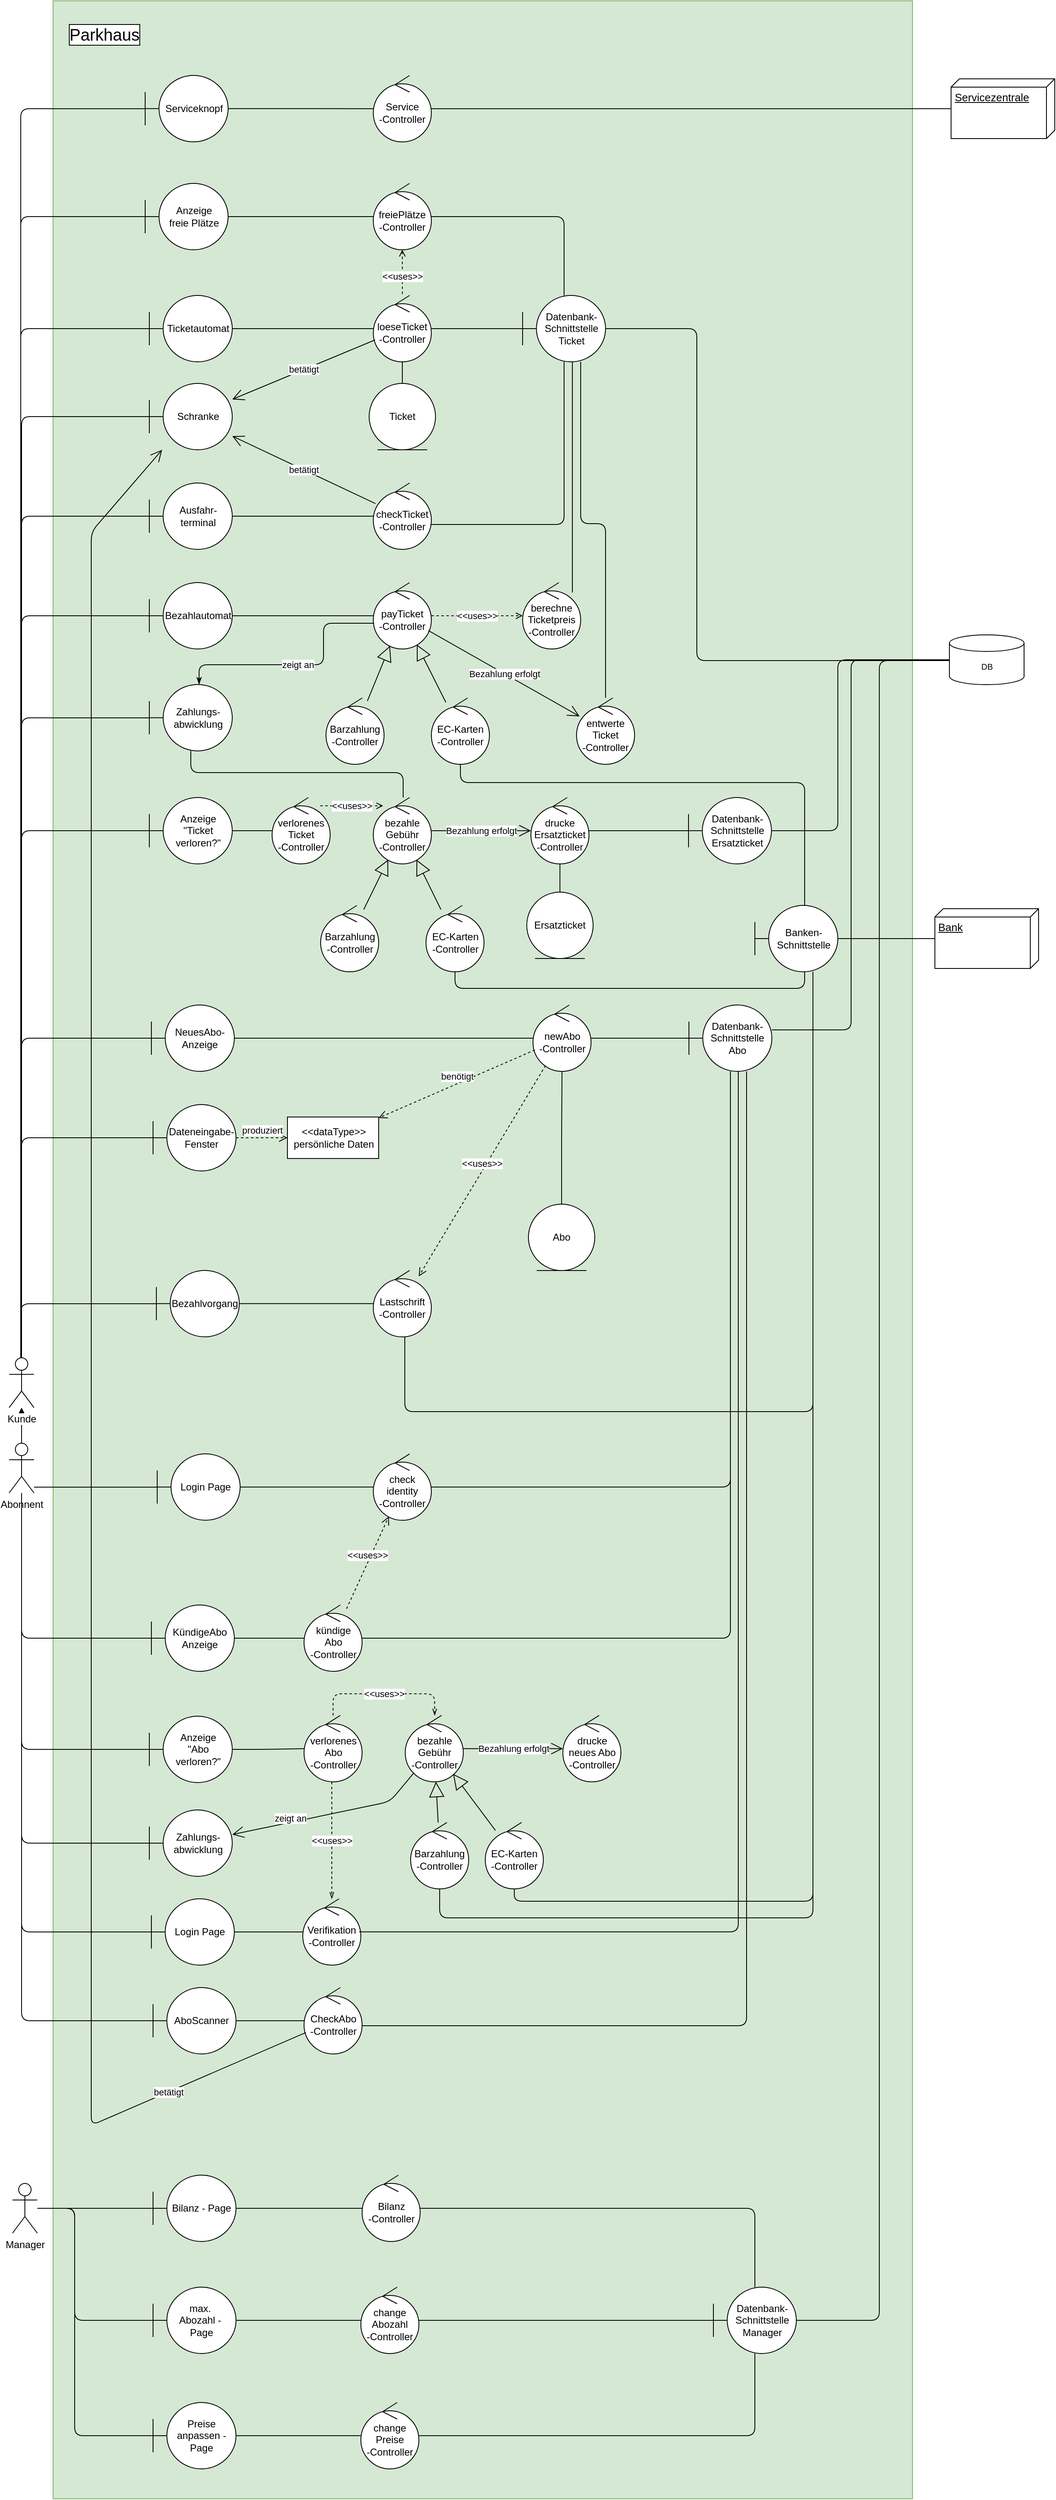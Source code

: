 <mxfile version="10.7.5" type="device"><diagram id="0jlefz1RmY8A--DvuwU4" name="Page-1"><mxGraphModel dx="702" dy="1626" grid="1" gridSize="10" guides="1" tooltips="1" connect="1" arrows="1" fold="1" page="1" pageScale="1" pageWidth="827" pageHeight="1169" math="0" shadow="0"><root><mxCell id="0"/><mxCell id="1" parent="0"/><mxCell id="V_xF_PTunRfv04QX6GyA-337" value="" style="rounded=0;whiteSpace=wrap;html=1;shadow=0;strokeWidth=1;fillColor=#d5e8d4;strokeColor=#82b366;" parent="1" vertex="1"><mxGeometry x="244" y="-922" width="1036" height="3010" as="geometry"/></mxCell><mxCell id="V_xF_PTunRfv04QX6GyA-1" value="Ticketautomat&lt;br&gt;" style="shape=umlBoundary;whiteSpace=wrap;html=1;" parent="1" vertex="1"><mxGeometry x="360" y="-567" width="100" height="80" as="geometry"/></mxCell><mxCell id="V_xF_PTunRfv04QX6GyA-3" value="Bezahlautomat" style="shape=umlBoundary;whiteSpace=wrap;html=1;" parent="1" vertex="1"><mxGeometry x="360" y="-221" width="100" height="80" as="geometry"/></mxCell><mxCell id="V_xF_PTunRfv04QX6GyA-4" value="NeuesAbo-&lt;br&gt;Anzeige&lt;br&gt;" style="shape=umlBoundary;whiteSpace=wrap;html=1;" parent="1" vertex="1"><mxGeometry x="362.5" y="288" width="100" height="80" as="geometry"/></mxCell><mxCell id="V_xF_PTunRfv04QX6GyA-5" value="loeseTicket&lt;br&gt;-Controller&lt;br&gt;" style="ellipse;shape=umlControl;whiteSpace=wrap;html=1;" parent="1" vertex="1"><mxGeometry x="630" y="-567" width="70" height="80" as="geometry"/></mxCell><mxCell id="V_xF_PTunRfv04QX6GyA-6" value="Datenbank-&lt;br&gt;Schnittstelle&lt;br&gt;Ticket&lt;br&gt;" style="shape=umlBoundary;whiteSpace=wrap;html=1;" parent="1" vertex="1"><mxGeometry x="810" y="-567" width="100" height="80" as="geometry"/></mxCell><mxCell id="V_xF_PTunRfv04QX6GyA-7" value="Ticket" style="ellipse;shape=umlEntity;whiteSpace=wrap;html=1;" parent="1" vertex="1"><mxGeometry x="625" y="-461" width="80" height="80" as="geometry"/></mxCell><mxCell id="V_xF_PTunRfv04QX6GyA-9" value="" style="endArrow=none;html=1;edgeStyle=orthogonalEdgeStyle;" parent="1" source="V_xF_PTunRfv04QX6GyA-1" target="V_xF_PTunRfv04QX6GyA-5" edge="1"><mxGeometry relative="1" as="geometry"><mxPoint x="360" y="-181" as="sourcePoint"/><mxPoint x="520" y="-181" as="targetPoint"/></mxGeometry></mxCell><mxCell id="V_xF_PTunRfv04QX6GyA-10" value="" style="resizable=0;html=1;align=left;verticalAlign=bottom;labelBackgroundColor=#ffffff;fontSize=10;" parent="V_xF_PTunRfv04QX6GyA-9" connectable="0" vertex="1"><mxGeometry x="-1" relative="1" as="geometry"/></mxCell><mxCell id="V_xF_PTunRfv04QX6GyA-11" value="" style="resizable=0;html=1;align=right;verticalAlign=bottom;labelBackgroundColor=#ffffff;fontSize=10;" parent="V_xF_PTunRfv04QX6GyA-9" connectable="0" vertex="1"><mxGeometry x="1" relative="1" as="geometry"/></mxCell><mxCell id="V_xF_PTunRfv04QX6GyA-12" value="" style="endArrow=none;html=1;edgeStyle=orthogonalEdgeStyle;" parent="1" source="V_xF_PTunRfv04QX6GyA-5" target="V_xF_PTunRfv04QX6GyA-6" edge="1"><mxGeometry relative="1" as="geometry"><mxPoint x="470" y="-531" as="sourcePoint"/><mxPoint x="630" y="-531" as="targetPoint"/></mxGeometry></mxCell><mxCell id="V_xF_PTunRfv04QX6GyA-13" value="" style="resizable=0;html=1;align=left;verticalAlign=bottom;labelBackgroundColor=#ffffff;fontSize=10;" parent="V_xF_PTunRfv04QX6GyA-12" connectable="0" vertex="1"><mxGeometry x="-1" relative="1" as="geometry"/></mxCell><mxCell id="V_xF_PTunRfv04QX6GyA-14" value="" style="resizable=0;html=1;align=right;verticalAlign=bottom;labelBackgroundColor=#ffffff;fontSize=10;" parent="V_xF_PTunRfv04QX6GyA-12" connectable="0" vertex="1"><mxGeometry x="1" relative="1" as="geometry"/></mxCell><mxCell id="V_xF_PTunRfv04QX6GyA-15" value="" style="endArrow=none;html=1;edgeStyle=orthogonalEdgeStyle;" parent="1" source="V_xF_PTunRfv04QX6GyA-7" target="V_xF_PTunRfv04QX6GyA-5" edge="1"><mxGeometry relative="1" as="geometry"><mxPoint x="480" y="-521" as="sourcePoint"/><mxPoint x="640" y="-521" as="targetPoint"/></mxGeometry></mxCell><mxCell id="V_xF_PTunRfv04QX6GyA-16" value="" style="resizable=0;html=1;align=left;verticalAlign=bottom;labelBackgroundColor=#ffffff;fontSize=10;" parent="V_xF_PTunRfv04QX6GyA-15" connectable="0" vertex="1"><mxGeometry x="-1" relative="1" as="geometry"/></mxCell><mxCell id="V_xF_PTunRfv04QX6GyA-17" value="" style="resizable=0;html=1;align=right;verticalAlign=bottom;labelBackgroundColor=#ffffff;fontSize=10;" parent="V_xF_PTunRfv04QX6GyA-15" connectable="0" vertex="1"><mxGeometry x="1" relative="1" as="geometry"/></mxCell><mxCell id="V_xF_PTunRfv04QX6GyA-18" value="&lt;font style=&quot;font-size: 10px&quot;&gt;&lt;br&gt;DB&lt;/font&gt;" style="strokeWidth=1;html=1;shape=mxgraph.flowchart.database;whiteSpace=wrap;" parent="1" vertex="1"><mxGeometry x="1324.5" y="-158" width="90" height="60" as="geometry"/></mxCell><mxCell id="V_xF_PTunRfv04QX6GyA-19" value="payTicket&lt;br&gt;-Controller&lt;br&gt;" style="ellipse;shape=umlControl;whiteSpace=wrap;html=1;strokeWidth=1;" parent="1" vertex="1"><mxGeometry x="630" y="-221" width="70" height="80" as="geometry"/></mxCell><mxCell id="V_xF_PTunRfv04QX6GyA-20" value="" style="endArrow=none;html=1;edgeStyle=orthogonalEdgeStyle;" parent="1" source="V_xF_PTunRfv04QX6GyA-3" target="V_xF_PTunRfv04QX6GyA-19" edge="1"><mxGeometry relative="1" as="geometry"><mxPoint x="490" y="-511" as="sourcePoint"/><mxPoint x="650" y="-511" as="targetPoint"/></mxGeometry></mxCell><mxCell id="V_xF_PTunRfv04QX6GyA-21" value="" style="resizable=0;html=1;align=left;verticalAlign=bottom;labelBackgroundColor=#ffffff;fontSize=10;" parent="V_xF_PTunRfv04QX6GyA-20" connectable="0" vertex="1"><mxGeometry x="-1" relative="1" as="geometry"/></mxCell><mxCell id="V_xF_PTunRfv04QX6GyA-22" value="" style="resizable=0;html=1;align=right;verticalAlign=bottom;labelBackgroundColor=#ffffff;fontSize=10;" parent="V_xF_PTunRfv04QX6GyA-20" connectable="0" vertex="1"><mxGeometry x="1" relative="1" as="geometry"/></mxCell><mxCell id="V_xF_PTunRfv04QX6GyA-23" value="" style="endArrow=none;html=1;edgeStyle=orthogonalEdgeStyle;" parent="1" source="V_xF_PTunRfv04QX6GyA-18" target="V_xF_PTunRfv04QX6GyA-6" edge="1"><mxGeometry relative="1" as="geometry"><mxPoint x="500" y="-501" as="sourcePoint"/><mxPoint x="660" y="-501" as="targetPoint"/><Array as="points"><mxPoint x="1020" y="-127"/><mxPoint x="1020" y="-527"/></Array></mxGeometry></mxCell><mxCell id="V_xF_PTunRfv04QX6GyA-24" value="" style="resizable=0;html=1;align=left;verticalAlign=bottom;labelBackgroundColor=#ffffff;fontSize=10;" parent="V_xF_PTunRfv04QX6GyA-23" connectable="0" vertex="1"><mxGeometry x="-1" relative="1" as="geometry"/></mxCell><mxCell id="V_xF_PTunRfv04QX6GyA-25" value="" style="resizable=0;html=1;align=right;verticalAlign=bottom;labelBackgroundColor=#ffffff;fontSize=10;" parent="V_xF_PTunRfv04QX6GyA-23" connectable="0" vertex="1"><mxGeometry x="1" relative="1" as="geometry"/></mxCell><mxCell id="V_xF_PTunRfv04QX6GyA-26" value="newAbo&lt;br&gt;-Controller&lt;br&gt;" style="ellipse;shape=umlControl;whiteSpace=wrap;html=1;strokeWidth=1;" parent="1" vertex="1"><mxGeometry x="822.5" y="288" width="70" height="80" as="geometry"/></mxCell><mxCell id="V_xF_PTunRfv04QX6GyA-27" value="Abo" style="ellipse;shape=umlEntity;whiteSpace=wrap;html=1;strokeWidth=1;" parent="1" vertex="1"><mxGeometry x="817" y="528" width="80" height="80" as="geometry"/></mxCell><mxCell id="V_xF_PTunRfv04QX6GyA-28" value="" style="endArrow=none;html=1;edgeStyle=orthogonalEdgeStyle;" parent="1" source="V_xF_PTunRfv04QX6GyA-4" target="V_xF_PTunRfv04QX6GyA-26" edge="1"><mxGeometry relative="1" as="geometry"><mxPoint x="637.5" y="145.5" as="sourcePoint"/><mxPoint x="797.5" y="145.5" as="targetPoint"/></mxGeometry></mxCell><mxCell id="V_xF_PTunRfv04QX6GyA-29" value="" style="resizable=0;html=1;align=left;verticalAlign=bottom;labelBackgroundColor=#ffffff;fontSize=10;" parent="V_xF_PTunRfv04QX6GyA-28" connectable="0" vertex="1"><mxGeometry x="-1" relative="1" as="geometry"/></mxCell><mxCell id="V_xF_PTunRfv04QX6GyA-30" value="" style="resizable=0;html=1;align=right;verticalAlign=bottom;labelBackgroundColor=#ffffff;fontSize=10;" parent="V_xF_PTunRfv04QX6GyA-28" connectable="0" vertex="1"><mxGeometry x="1" relative="1" as="geometry"/></mxCell><mxCell id="V_xF_PTunRfv04QX6GyA-31" value="" style="endArrow=none;html=1;edgeStyle=orthogonalEdgeStyle;" parent="1" source="V_xF_PTunRfv04QX6GyA-27" target="V_xF_PTunRfv04QX6GyA-26" edge="1"><mxGeometry relative="1" as="geometry"><mxPoint x="647.5" y="155.5" as="sourcePoint"/><mxPoint x="807.5" y="155.5" as="targetPoint"/></mxGeometry></mxCell><mxCell id="V_xF_PTunRfv04QX6GyA-32" value="" style="resizable=0;html=1;align=left;verticalAlign=bottom;labelBackgroundColor=#ffffff;fontSize=10;" parent="V_xF_PTunRfv04QX6GyA-31" connectable="0" vertex="1"><mxGeometry x="-1" relative="1" as="geometry"/></mxCell><mxCell id="V_xF_PTunRfv04QX6GyA-33" value="" style="resizable=0;html=1;align=right;verticalAlign=bottom;labelBackgroundColor=#ffffff;fontSize=10;" parent="V_xF_PTunRfv04QX6GyA-31" connectable="0" vertex="1"><mxGeometry x="1" relative="1" as="geometry"/></mxCell><mxCell id="V_xF_PTunRfv04QX6GyA-37" value="Datenbank-&lt;br&gt;Schnittstelle&lt;br&gt;Abo&lt;br&gt;" style="shape=umlBoundary;whiteSpace=wrap;html=1;" parent="1" vertex="1"><mxGeometry x="1010.5" y="288" width="100" height="80" as="geometry"/></mxCell><mxCell id="V_xF_PTunRfv04QX6GyA-39" value="" style="endArrow=none;html=1;edgeStyle=orthogonalEdgeStyle;" parent="1" source="V_xF_PTunRfv04QX6GyA-18" target="V_xF_PTunRfv04QX6GyA-37" edge="1"><mxGeometry relative="1" as="geometry"><mxPoint x="1100" y="-572" as="sourcePoint"/><mxPoint x="920" y="-572" as="targetPoint"/><Array as="points"><mxPoint x="1206" y="318"/></Array></mxGeometry></mxCell><mxCell id="V_xF_PTunRfv04QX6GyA-40" value="" style="resizable=0;html=1;align=left;verticalAlign=bottom;labelBackgroundColor=#ffffff;fontSize=10;" parent="V_xF_PTunRfv04QX6GyA-39" connectable="0" vertex="1"><mxGeometry x="-1" relative="1" as="geometry"/></mxCell><mxCell id="V_xF_PTunRfv04QX6GyA-41" value="" style="resizable=0;html=1;align=right;verticalAlign=bottom;labelBackgroundColor=#ffffff;fontSize=10;" parent="V_xF_PTunRfv04QX6GyA-39" connectable="0" vertex="1"><mxGeometry x="1" relative="1" as="geometry"/></mxCell><mxCell id="V_xF_PTunRfv04QX6GyA-42" value="" style="endArrow=none;html=1;edgeStyle=orthogonalEdgeStyle;" parent="1" source="V_xF_PTunRfv04QX6GyA-37" target="V_xF_PTunRfv04QX6GyA-26" edge="1"><mxGeometry relative="1" as="geometry"><mxPoint x="1232.5" y="119.5" as="sourcePoint"/><mxPoint x="1052.5" y="119.5" as="targetPoint"/></mxGeometry></mxCell><mxCell id="V_xF_PTunRfv04QX6GyA-43" value="" style="resizable=0;html=1;align=left;verticalAlign=bottom;labelBackgroundColor=#ffffff;fontSize=10;" parent="V_xF_PTunRfv04QX6GyA-42" connectable="0" vertex="1"><mxGeometry x="-1" relative="1" as="geometry"/></mxCell><mxCell id="V_xF_PTunRfv04QX6GyA-44" value="" style="resizable=0;html=1;align=right;verticalAlign=bottom;labelBackgroundColor=#ffffff;fontSize=10;" parent="V_xF_PTunRfv04QX6GyA-42" connectable="0" vertex="1"><mxGeometry x="1" relative="1" as="geometry"/></mxCell><mxCell id="V_xF_PTunRfv04QX6GyA-50" value="" style="edgeStyle=orthogonalEdgeStyle;rounded=0;orthogonalLoop=1;jettySize=auto;html=1;" parent="1" source="V_xF_PTunRfv04QX6GyA-48" target="V_xF_PTunRfv04QX6GyA-49" edge="1"><mxGeometry relative="1" as="geometry"/></mxCell><mxCell id="V_xF_PTunRfv04QX6GyA-48" value="Abonnent" style="shape=umlActor;verticalLabelPosition=bottom;labelBackgroundColor=#ffffff;verticalAlign=top;html=1;strokeWidth=1;" parent="1" vertex="1"><mxGeometry x="191" y="816" width="30" height="60" as="geometry"/></mxCell><mxCell id="V_xF_PTunRfv04QX6GyA-49" value="Kunde" style="shape=umlActor;verticalLabelPosition=bottom;labelBackgroundColor=#ffffff;verticalAlign=top;html=1;strokeWidth=1;shadow=0;" parent="1" vertex="1"><mxGeometry x="191" y="713.167" width="30" height="60" as="geometry"/></mxCell><mxCell id="V_xF_PTunRfv04QX6GyA-54" value="&amp;lt;&amp;lt;uses&amp;gt;&amp;gt;&lt;br&gt;" style="html=1;verticalAlign=bottom;endArrow=open;dashed=1;endSize=8;" parent="1" source="V_xF_PTunRfv04QX6GyA-26" target="V_xF_PTunRfv04QX6GyA-146" edge="1"><mxGeometry relative="1" as="geometry"><mxPoint x="382.5" y="799.5" as="sourcePoint"/><mxPoint x="607.896" y="543.843" as="targetPoint"/></mxGeometry></mxCell><mxCell id="V_xF_PTunRfv04QX6GyA-63" value="Schranke" style="shape=umlBoundary;whiteSpace=wrap;html=1;strokeWidth=1;" parent="1" vertex="1"><mxGeometry x="360" y="-461" width="100" height="80" as="geometry"/></mxCell><mxCell id="V_xF_PTunRfv04QX6GyA-65" value="betätigt&lt;br&gt;" style="endArrow=open;endSize=12;html=1;" parent="1" source="V_xF_PTunRfv04QX6GyA-5" target="V_xF_PTunRfv04QX6GyA-63" edge="1"><mxGeometry width="160" relative="1" as="geometry"><mxPoint x="360" y="109" as="sourcePoint"/><mxPoint x="280" y="39" as="targetPoint"/></mxGeometry></mxCell><mxCell id="V_xF_PTunRfv04QX6GyA-67" value="Ausfahr-&lt;br&gt;terminal&lt;br&gt;" style="shape=umlBoundary;whiteSpace=wrap;html=1;strokeWidth=1;" parent="1" vertex="1"><mxGeometry x="360" y="-341" width="100" height="80" as="geometry"/></mxCell><mxCell id="V_xF_PTunRfv04QX6GyA-68" value="checkTicket&lt;br&gt;-Controller&lt;br&gt;" style="ellipse;shape=umlControl;whiteSpace=wrap;html=1;strokeWidth=1;" parent="1" vertex="1"><mxGeometry x="630" y="-341" width="70" height="80" as="geometry"/></mxCell><mxCell id="V_xF_PTunRfv04QX6GyA-70" value="" style="endArrow=none;html=1;edgeStyle=orthogonalEdgeStyle;" parent="1" source="V_xF_PTunRfv04QX6GyA-67" target="V_xF_PTunRfv04QX6GyA-68" edge="1"><mxGeometry relative="1" as="geometry"><mxPoint x="470" y="-271" as="sourcePoint"/><mxPoint x="640" y="-271" as="targetPoint"/></mxGeometry></mxCell><mxCell id="V_xF_PTunRfv04QX6GyA-71" value="" style="resizable=0;html=1;align=left;verticalAlign=bottom;labelBackgroundColor=#ffffff;fontSize=10;" parent="V_xF_PTunRfv04QX6GyA-70" connectable="0" vertex="1"><mxGeometry x="-1" relative="1" as="geometry"/></mxCell><mxCell id="V_xF_PTunRfv04QX6GyA-72" value="" style="resizable=0;html=1;align=right;verticalAlign=bottom;labelBackgroundColor=#ffffff;fontSize=10;" parent="V_xF_PTunRfv04QX6GyA-70" connectable="0" vertex="1"><mxGeometry x="1" relative="1" as="geometry"/></mxCell><mxCell id="V_xF_PTunRfv04QX6GyA-73" value="" style="endArrow=none;html=1;edgeStyle=orthogonalEdgeStyle;" parent="1" source="V_xF_PTunRfv04QX6GyA-68" target="V_xF_PTunRfv04QX6GyA-6" edge="1"><mxGeometry relative="1" as="geometry"><mxPoint x="480" y="-261" as="sourcePoint"/><mxPoint x="910" y="-481" as="targetPoint"/><Array as="points"><mxPoint x="860" y="-291"/></Array></mxGeometry></mxCell><mxCell id="V_xF_PTunRfv04QX6GyA-74" value="" style="resizable=0;html=1;align=left;verticalAlign=bottom;labelBackgroundColor=#ffffff;fontSize=10;" parent="V_xF_PTunRfv04QX6GyA-73" connectable="0" vertex="1"><mxGeometry x="-1" relative="1" as="geometry"/></mxCell><mxCell id="V_xF_PTunRfv04QX6GyA-75" value="" style="resizable=0;html=1;align=right;verticalAlign=bottom;labelBackgroundColor=#ffffff;fontSize=10;" parent="V_xF_PTunRfv04QX6GyA-73" connectable="0" vertex="1"><mxGeometry x="1" relative="1" as="geometry"/></mxCell><mxCell id="V_xF_PTunRfv04QX6GyA-76" value="betätigt&lt;br&gt;" style="endArrow=open;endSize=12;html=1;" parent="1" source="V_xF_PTunRfv04QX6GyA-68" target="V_xF_PTunRfv04QX6GyA-63" edge="1"><mxGeometry width="160" relative="1" as="geometry"><mxPoint x="642.643" y="-515.751" as="sourcePoint"/><mxPoint x="470" y="-434.529" as="targetPoint"/></mxGeometry></mxCell><mxCell id="V_xF_PTunRfv04QX6GyA-77" value="Serviceknopf" style="shape=umlBoundary;whiteSpace=wrap;html=1;strokeWidth=1;" parent="1" vertex="1"><mxGeometry x="355" y="-832.069" width="100" height="80" as="geometry"/></mxCell><mxCell id="V_xF_PTunRfv04QX6GyA-78" value="Service&lt;br&gt;-Controller&lt;br&gt;" style="ellipse;shape=umlControl;whiteSpace=wrap;html=1;strokeWidth=1;" parent="1" vertex="1"><mxGeometry x="630" y="-832" width="70" height="80" as="geometry"/></mxCell><mxCell id="V_xF_PTunRfv04QX6GyA-79" value="&lt;font style=&quot;font-size: 13px&quot;&gt;Servicezentrale&lt;/font&gt;" style="verticalAlign=top;align=left;spacingTop=8;spacingLeft=2;spacingRight=12;shape=cube;size=10;direction=south;fontStyle=4;html=1;strokeWidth=1;" parent="1" vertex="1"><mxGeometry x="1326.5" y="-828" width="125" height="72" as="geometry"/></mxCell><mxCell id="V_xF_PTunRfv04QX6GyA-80" value="" style="endArrow=none;html=1;edgeStyle=orthogonalEdgeStyle;" parent="1" source="V_xF_PTunRfv04QX6GyA-77" target="V_xF_PTunRfv04QX6GyA-78" edge="1"><mxGeometry relative="1" as="geometry"><mxPoint x="470" y="-517" as="sourcePoint"/><mxPoint x="640" y="-517" as="targetPoint"/></mxGeometry></mxCell><mxCell id="V_xF_PTunRfv04QX6GyA-81" value="" style="resizable=0;html=1;align=left;verticalAlign=bottom;labelBackgroundColor=#ffffff;fontSize=10;" parent="V_xF_PTunRfv04QX6GyA-80" connectable="0" vertex="1"><mxGeometry x="-1" relative="1" as="geometry"/></mxCell><mxCell id="V_xF_PTunRfv04QX6GyA-82" value="" style="resizable=0;html=1;align=right;verticalAlign=bottom;labelBackgroundColor=#ffffff;fontSize=10;" parent="V_xF_PTunRfv04QX6GyA-80" connectable="0" vertex="1"><mxGeometry x="1" relative="1" as="geometry"/></mxCell><mxCell id="V_xF_PTunRfv04QX6GyA-83" value="" style="endArrow=none;html=1;edgeStyle=orthogonalEdgeStyle;" parent="1" source="V_xF_PTunRfv04QX6GyA-78" target="V_xF_PTunRfv04QX6GyA-79" edge="1"><mxGeometry relative="1" as="geometry"><mxPoint x="480" y="-507" as="sourcePoint"/><mxPoint x="650" y="-507" as="targetPoint"/></mxGeometry></mxCell><mxCell id="V_xF_PTunRfv04QX6GyA-84" value="" style="resizable=0;html=1;align=left;verticalAlign=bottom;labelBackgroundColor=#ffffff;fontSize=10;" parent="V_xF_PTunRfv04QX6GyA-83" connectable="0" vertex="1"><mxGeometry x="-1" relative="1" as="geometry"/></mxCell><mxCell id="V_xF_PTunRfv04QX6GyA-85" value="" style="resizable=0;html=1;align=right;verticalAlign=bottom;labelBackgroundColor=#ffffff;fontSize=10;" parent="V_xF_PTunRfv04QX6GyA-83" connectable="0" vertex="1"><mxGeometry x="1" relative="1" as="geometry"/></mxCell><mxCell id="V_xF_PTunRfv04QX6GyA-86" value="Anzeige&lt;br&gt;freie Plätze&lt;br&gt;" style="shape=umlBoundary;whiteSpace=wrap;html=1;shadow=0;strokeWidth=1;" parent="1" vertex="1"><mxGeometry x="355" y="-702" width="100" height="80" as="geometry"/></mxCell><mxCell id="V_xF_PTunRfv04QX6GyA-87" value="freiePlätze&lt;br&gt;-Controller&lt;br&gt;" style="ellipse;shape=umlControl;whiteSpace=wrap;html=1;shadow=0;strokeWidth=1;" parent="1" vertex="1"><mxGeometry x="630" y="-702" width="70" height="80" as="geometry"/></mxCell><mxCell id="V_xF_PTunRfv04QX6GyA-88" value="" style="endArrow=none;html=1;edgeStyle=orthogonalEdgeStyle;" parent="1" source="V_xF_PTunRfv04QX6GyA-86" target="V_xF_PTunRfv04QX6GyA-87" edge="1"><mxGeometry relative="1" as="geometry"><mxPoint x="470" y="-517" as="sourcePoint"/><mxPoint x="640" y="-517" as="targetPoint"/></mxGeometry></mxCell><mxCell id="V_xF_PTunRfv04QX6GyA-89" value="" style="resizable=0;html=1;align=left;verticalAlign=bottom;labelBackgroundColor=#ffffff;fontSize=10;" parent="V_xF_PTunRfv04QX6GyA-88" connectable="0" vertex="1"><mxGeometry x="-1" relative="1" as="geometry"/></mxCell><mxCell id="V_xF_PTunRfv04QX6GyA-90" value="" style="resizable=0;html=1;align=right;verticalAlign=bottom;labelBackgroundColor=#ffffff;fontSize=10;" parent="V_xF_PTunRfv04QX6GyA-88" connectable="0" vertex="1"><mxGeometry x="1" relative="1" as="geometry"/></mxCell><mxCell id="V_xF_PTunRfv04QX6GyA-91" value="" style="endArrow=none;html=1;edgeStyle=orthogonalEdgeStyle;" parent="1" source="V_xF_PTunRfv04QX6GyA-87" target="V_xF_PTunRfv04QX6GyA-6" edge="1"><mxGeometry relative="1" as="geometry"><mxPoint x="480" y="-507" as="sourcePoint"/><mxPoint x="650" y="-507" as="targetPoint"/></mxGeometry></mxCell><mxCell id="V_xF_PTunRfv04QX6GyA-92" value="" style="resizable=0;html=1;align=left;verticalAlign=bottom;labelBackgroundColor=#ffffff;fontSize=10;" parent="V_xF_PTunRfv04QX6GyA-91" connectable="0" vertex="1"><mxGeometry x="-1" relative="1" as="geometry"/></mxCell><mxCell id="V_xF_PTunRfv04QX6GyA-93" value="" style="resizable=0;html=1;align=right;verticalAlign=bottom;labelBackgroundColor=#ffffff;fontSize=10;" parent="V_xF_PTunRfv04QX6GyA-91" connectable="0" vertex="1"><mxGeometry x="1" relative="1" as="geometry"/></mxCell><mxCell id="V_xF_PTunRfv04QX6GyA-94" value="Barzahlung&lt;br&gt;-Controller&lt;br&gt;" style="ellipse;shape=umlControl;whiteSpace=wrap;html=1;shadow=0;strokeWidth=1;" parent="1" vertex="1"><mxGeometry x="573" y="-82" width="70" height="80" as="geometry"/></mxCell><mxCell id="V_xF_PTunRfv04QX6GyA-95" value="EC-Karten&lt;br&gt;-Controller&lt;br&gt;" style="ellipse;shape=umlControl;whiteSpace=wrap;html=1;shadow=0;strokeWidth=1;" parent="1" vertex="1"><mxGeometry x="700" y="-82" width="70" height="80" as="geometry"/></mxCell><mxCell id="V_xF_PTunRfv04QX6GyA-96" value="" style="endArrow=block;endSize=16;endFill=0;html=1;" parent="1" source="V_xF_PTunRfv04QX6GyA-94" target="V_xF_PTunRfv04QX6GyA-19" edge="1"><mxGeometry width="160" relative="1" as="geometry"><mxPoint x="180" y="708" as="sourcePoint"/><mxPoint x="340" y="708" as="targetPoint"/></mxGeometry></mxCell><mxCell id="V_xF_PTunRfv04QX6GyA-97" value="" style="endArrow=block;endSize=16;endFill=0;html=1;" parent="1" source="V_xF_PTunRfv04QX6GyA-95" target="V_xF_PTunRfv04QX6GyA-19" edge="1"><mxGeometry width="160" relative="1" as="geometry"><mxPoint x="597.109" y="-63.009" as="sourcePoint"/><mxPoint x="652.772" y="-140.103" as="targetPoint"/></mxGeometry></mxCell><mxCell id="V_xF_PTunRfv04QX6GyA-98" value="entwerte&lt;br&gt;Ticket&lt;br&gt;-Controller&lt;br&gt;" style="ellipse;shape=umlControl;whiteSpace=wrap;html=1;shadow=0;strokeWidth=1;" parent="1" vertex="1"><mxGeometry x="875" y="-82" width="70" height="80" as="geometry"/></mxCell><mxCell id="V_xF_PTunRfv04QX6GyA-99" value="Bezahlung erfolgt&lt;br&gt;" style="endArrow=open;endSize=12;html=1;" parent="1" source="V_xF_PTunRfv04QX6GyA-19" target="V_xF_PTunRfv04QX6GyA-98" edge="1"><mxGeometry width="160" relative="1" as="geometry"><mxPoint x="642.643" y="-306.249" as="sourcePoint"/><mxPoint x="470" y="-387.471" as="targetPoint"/></mxGeometry></mxCell><mxCell id="V_xF_PTunRfv04QX6GyA-100" value="" style="endArrow=none;html=1;edgeStyle=orthogonalEdgeStyle;" parent="1" source="V_xF_PTunRfv04QX6GyA-98" target="V_xF_PTunRfv04QX6GyA-6" edge="1"><mxGeometry relative="1" as="geometry"><mxPoint x="708.78" y="-160.529" as="sourcePoint"/><mxPoint x="880.294" y="-477" as="targetPoint"/><Array as="points"><mxPoint x="910" y="-292"/><mxPoint x="880" y="-292"/></Array></mxGeometry></mxCell><mxCell id="V_xF_PTunRfv04QX6GyA-101" value="" style="resizable=0;html=1;align=left;verticalAlign=bottom;labelBackgroundColor=#ffffff;fontSize=10;" parent="V_xF_PTunRfv04QX6GyA-100" connectable="0" vertex="1"><mxGeometry x="-1" relative="1" as="geometry"/></mxCell><mxCell id="V_xF_PTunRfv04QX6GyA-102" value="" style="resizable=0;html=1;align=right;verticalAlign=bottom;labelBackgroundColor=#ffffff;fontSize=10;" parent="V_xF_PTunRfv04QX6GyA-100" connectable="0" vertex="1"><mxGeometry x="1" relative="1" as="geometry"/></mxCell><mxCell id="V_xF_PTunRfv04QX6GyA-103" value="Anzeige&lt;br&gt;&quot;Ticket verloren?&quot;&lt;br&gt;" style="shape=umlBoundary;whiteSpace=wrap;html=1;shadow=0;strokeWidth=1;" parent="1" vertex="1"><mxGeometry x="360" y="38" width="100" height="80" as="geometry"/></mxCell><mxCell id="V_xF_PTunRfv04QX6GyA-104" value="verlorenes&lt;br&gt;Ticket&lt;br&gt;-Controller&lt;br&gt;" style="ellipse;shape=umlControl;whiteSpace=wrap;html=1;shadow=0;strokeWidth=1;" parent="1" vertex="1"><mxGeometry x="508" y="38" width="70" height="80" as="geometry"/></mxCell><mxCell id="V_xF_PTunRfv04QX6GyA-105" value="" style="endArrow=none;html=1;edgeStyle=orthogonalEdgeStyle;" parent="1" source="V_xF_PTunRfv04QX6GyA-103" target="V_xF_PTunRfv04QX6GyA-104" edge="1"><mxGeometry relative="1" as="geometry"><mxPoint x="470" y="-171" as="sourcePoint"/><mxPoint x="640" y="-171" as="targetPoint"/></mxGeometry></mxCell><mxCell id="V_xF_PTunRfv04QX6GyA-106" value="" style="resizable=0;html=1;align=left;verticalAlign=bottom;labelBackgroundColor=#ffffff;fontSize=10;" parent="V_xF_PTunRfv04QX6GyA-105" connectable="0" vertex="1"><mxGeometry x="-1" relative="1" as="geometry"/></mxCell><mxCell id="V_xF_PTunRfv04QX6GyA-107" value="" style="resizable=0;html=1;align=right;verticalAlign=bottom;labelBackgroundColor=#ffffff;fontSize=10;" parent="V_xF_PTunRfv04QX6GyA-105" connectable="0" vertex="1"><mxGeometry x="1" relative="1" as="geometry"/></mxCell><mxCell id="V_xF_PTunRfv04QX6GyA-108" value="bezahle&lt;br&gt;Gebühr&lt;br&gt;-Controller&lt;br&gt;" style="ellipse;shape=umlControl;whiteSpace=wrap;html=1;shadow=0;strokeWidth=1;" parent="1" vertex="1"><mxGeometry x="630" y="38" width="70" height="80" as="geometry"/></mxCell><mxCell id="V_xF_PTunRfv04QX6GyA-109" value="berechne&lt;br&gt;Ticketpreis&lt;br&gt;-Controller&lt;br&gt;" style="ellipse;shape=umlControl;whiteSpace=wrap;html=1;shadow=0;strokeWidth=1;" parent="1" vertex="1"><mxGeometry x="810" y="-221" width="70" height="80" as="geometry"/></mxCell><mxCell id="V_xF_PTunRfv04QX6GyA-110" value="&amp;lt;&amp;lt;uses&amp;gt;&amp;gt;" style="endArrow=open;html=1;edgeStyle=orthogonalEdgeStyle;dashed=1;startArrow=none;startFill=0;endFill=0;" parent="1" source="V_xF_PTunRfv04QX6GyA-19" target="V_xF_PTunRfv04QX6GyA-109" edge="1"><mxGeometry relative="1" as="geometry"><mxPoint x="708.78" y="-280.529" as="sourcePoint"/><mxPoint x="869.706" y="-477" as="targetPoint"/><Array as="points"><mxPoint x="770" y="-181"/><mxPoint x="770" y="-181"/></Array></mxGeometry></mxCell><mxCell id="V_xF_PTunRfv04QX6GyA-111" value="" style="resizable=0;html=1;align=left;verticalAlign=bottom;labelBackgroundColor=#ffffff;fontSize=10;" parent="V_xF_PTunRfv04QX6GyA-110" connectable="0" vertex="1"><mxGeometry x="-1" relative="1" as="geometry"/></mxCell><mxCell id="V_xF_PTunRfv04QX6GyA-112" value="" style="resizable=0;html=1;align=right;verticalAlign=bottom;labelBackgroundColor=#ffffff;fontSize=10;" parent="V_xF_PTunRfv04QX6GyA-110" connectable="0" vertex="1"><mxGeometry x="1" relative="1" as="geometry"/></mxCell><mxCell id="V_xF_PTunRfv04QX6GyA-113" value="" style="endArrow=none;html=1;edgeStyle=orthogonalEdgeStyle;" parent="1" source="V_xF_PTunRfv04QX6GyA-109" target="V_xF_PTunRfv04QX6GyA-6" edge="1"><mxGeometry relative="1" as="geometry"><mxPoint x="708.78" y="-280.529" as="sourcePoint"/><mxPoint x="869.706" y="-477" as="targetPoint"/><Array as="points"><mxPoint x="870" y="-332"/><mxPoint x="870" y="-332"/></Array></mxGeometry></mxCell><mxCell id="V_xF_PTunRfv04QX6GyA-114" value="" style="resizable=0;html=1;align=left;verticalAlign=bottom;labelBackgroundColor=#ffffff;fontSize=10;" parent="V_xF_PTunRfv04QX6GyA-113" connectable="0" vertex="1"><mxGeometry x="-1" relative="1" as="geometry"/></mxCell><mxCell id="V_xF_PTunRfv04QX6GyA-115" value="" style="resizable=0;html=1;align=right;verticalAlign=bottom;labelBackgroundColor=#ffffff;fontSize=10;" parent="V_xF_PTunRfv04QX6GyA-113" connectable="0" vertex="1"><mxGeometry x="1" relative="1" as="geometry"/></mxCell><mxCell id="V_xF_PTunRfv04QX6GyA-116" value="Barzahlung&lt;br&gt;-Controller&lt;br&gt;" style="ellipse;shape=umlControl;whiteSpace=wrap;html=1;shadow=0;strokeWidth=1;" parent="1" vertex="1"><mxGeometry x="566.5" y="168" width="70" height="80" as="geometry"/></mxCell><mxCell id="V_xF_PTunRfv04QX6GyA-117" value="EC-Karten&lt;br&gt;-Controller&lt;br&gt;" style="ellipse;shape=umlControl;whiteSpace=wrap;html=1;shadow=0;strokeWidth=1;" parent="1" vertex="1"><mxGeometry x="693.5" y="168" width="70" height="80" as="geometry"/></mxCell><mxCell id="V_xF_PTunRfv04QX6GyA-118" value="" style="endArrow=block;endSize=16;endFill=0;html=1;" parent="1" source="V_xF_PTunRfv04QX6GyA-116" target="V_xF_PTunRfv04QX6GyA-108" edge="1"><mxGeometry width="160" relative="1" as="geometry"><mxPoint x="173.5" y="982.5" as="sourcePoint"/><mxPoint x="643.745" y="129.772" as="targetPoint"/></mxGeometry></mxCell><mxCell id="V_xF_PTunRfv04QX6GyA-119" value="" style="endArrow=block;endSize=16;endFill=0;html=1;" parent="1" source="V_xF_PTunRfv04QX6GyA-117" target="V_xF_PTunRfv04QX6GyA-108" edge="1"><mxGeometry width="160" relative="1" as="geometry"><mxPoint x="590.609" y="211.491" as="sourcePoint"/><mxPoint x="675.865" y="128.23" as="targetPoint"/></mxGeometry></mxCell><mxCell id="V_xF_PTunRfv04QX6GyA-120" value="&amp;lt;&amp;lt;uses&amp;gt;&amp;gt;" style="endArrow=open;html=1;edgeStyle=orthogonalEdgeStyle;dashed=1;endFill=0;" parent="1" source="V_xF_PTunRfv04QX6GyA-104" target="V_xF_PTunRfv04QX6GyA-108" edge="1"><mxGeometry relative="1" as="geometry"><mxPoint x="470" y="-171" as="sourcePoint"/><mxPoint x="640" y="-171" as="targetPoint"/><Array as="points"><mxPoint x="600" y="48"/><mxPoint x="600" y="48"/></Array></mxGeometry></mxCell><mxCell id="V_xF_PTunRfv04QX6GyA-121" value="" style="resizable=0;html=1;align=left;verticalAlign=bottom;labelBackgroundColor=#ffffff;fontSize=10;" parent="V_xF_PTunRfv04QX6GyA-120" connectable="0" vertex="1"><mxGeometry x="-1" relative="1" as="geometry"/></mxCell><mxCell id="V_xF_PTunRfv04QX6GyA-122" value="" style="resizable=0;html=1;align=right;verticalAlign=bottom;labelBackgroundColor=#ffffff;fontSize=10;" parent="V_xF_PTunRfv04QX6GyA-120" connectable="0" vertex="1"><mxGeometry x="1" relative="1" as="geometry"/></mxCell><mxCell id="V_xF_PTunRfv04QX6GyA-123" value="drucke&lt;br&gt;Ersatzticket&lt;br&gt;-Controller&lt;br&gt;" style="ellipse;shape=umlControl;whiteSpace=wrap;html=1;shadow=0;strokeWidth=1;" parent="1" vertex="1"><mxGeometry x="820" y="38" width="70" height="80" as="geometry"/></mxCell><mxCell id="V_xF_PTunRfv04QX6GyA-124" value="Bezahlung erfolgt&lt;br&gt;" style="endArrow=open;endSize=12;html=1;" parent="1" source="V_xF_PTunRfv04QX6GyA-108" target="V_xF_PTunRfv04QX6GyA-123" edge="1"><mxGeometry width="160" relative="1" as="geometry"><mxPoint x="706.331" y="-153.171" as="sourcePoint"/><mxPoint x="888.65" y="-49.785" as="targetPoint"/></mxGeometry></mxCell><mxCell id="V_xF_PTunRfv04QX6GyA-125" value="Ersatzticket" style="ellipse;shape=umlEntity;whiteSpace=wrap;html=1;shadow=0;strokeWidth=1;" parent="1" vertex="1"><mxGeometry x="815" y="152" width="80" height="80" as="geometry"/></mxCell><mxCell id="V_xF_PTunRfv04QX6GyA-126" value="" style="endArrow=none;html=1;edgeStyle=orthogonalEdgeStyle;" parent="1" source="V_xF_PTunRfv04QX6GyA-123" target="V_xF_PTunRfv04QX6GyA-125" edge="1"><mxGeometry relative="1" as="geometry"><mxPoint x="470" y="-171" as="sourcePoint"/><mxPoint x="640" y="-171" as="targetPoint"/></mxGeometry></mxCell><mxCell id="V_xF_PTunRfv04QX6GyA-127" value="" style="resizable=0;html=1;align=left;verticalAlign=bottom;labelBackgroundColor=#ffffff;fontSize=10;" parent="V_xF_PTunRfv04QX6GyA-126" connectable="0" vertex="1"><mxGeometry x="-1" relative="1" as="geometry"/></mxCell><mxCell id="V_xF_PTunRfv04QX6GyA-128" value="" style="resizable=0;html=1;align=right;verticalAlign=bottom;labelBackgroundColor=#ffffff;fontSize=10;" parent="V_xF_PTunRfv04QX6GyA-126" connectable="0" vertex="1"><mxGeometry x="1" relative="1" as="geometry"/></mxCell><mxCell id="V_xF_PTunRfv04QX6GyA-129" value="Datenbank-&lt;br&gt;Schnittstelle&lt;br&gt;Ersatzticket&lt;br&gt;" style="shape=umlBoundary;whiteSpace=wrap;html=1;" parent="1" vertex="1"><mxGeometry x="1010" y="38" width="100" height="80" as="geometry"/></mxCell><mxCell id="V_xF_PTunRfv04QX6GyA-130" value="" style="endArrow=none;html=1;edgeStyle=orthogonalEdgeStyle;" parent="1" source="V_xF_PTunRfv04QX6GyA-123" target="V_xF_PTunRfv04QX6GyA-129" edge="1"><mxGeometry relative="1" as="geometry"><mxPoint x="470" y="-171" as="sourcePoint"/><mxPoint x="640" y="-171" as="targetPoint"/></mxGeometry></mxCell><mxCell id="V_xF_PTunRfv04QX6GyA-131" value="" style="resizable=0;html=1;align=left;verticalAlign=bottom;labelBackgroundColor=#ffffff;fontSize=10;" parent="V_xF_PTunRfv04QX6GyA-130" connectable="0" vertex="1"><mxGeometry x="-1" relative="1" as="geometry"/></mxCell><mxCell id="V_xF_PTunRfv04QX6GyA-132" value="" style="resizable=0;html=1;align=right;verticalAlign=bottom;labelBackgroundColor=#ffffff;fontSize=10;" parent="V_xF_PTunRfv04QX6GyA-130" connectable="0" vertex="1"><mxGeometry x="1" relative="1" as="geometry"/></mxCell><mxCell id="V_xF_PTunRfv04QX6GyA-133" value="" style="endArrow=none;html=1;edgeStyle=orthogonalEdgeStyle;" parent="1" source="V_xF_PTunRfv04QX6GyA-129" target="V_xF_PTunRfv04QX6GyA-18" edge="1"><mxGeometry relative="1" as="geometry"><mxPoint x="480" y="-161" as="sourcePoint"/><mxPoint x="650" y="-161" as="targetPoint"/><Array as="points"><mxPoint x="1190" y="78"/></Array></mxGeometry></mxCell><mxCell id="V_xF_PTunRfv04QX6GyA-134" value="" style="resizable=0;html=1;align=left;verticalAlign=bottom;labelBackgroundColor=#ffffff;fontSize=10;" parent="V_xF_PTunRfv04QX6GyA-133" connectable="0" vertex="1"><mxGeometry x="-1" relative="1" as="geometry"/></mxCell><mxCell id="V_xF_PTunRfv04QX6GyA-135" value="" style="resizable=0;html=1;align=right;verticalAlign=bottom;labelBackgroundColor=#ffffff;fontSize=10;" parent="V_xF_PTunRfv04QX6GyA-133" connectable="0" vertex="1"><mxGeometry x="1" relative="1" as="geometry"/></mxCell><mxCell id="V_xF_PTunRfv04QX6GyA-137" value="&lt;font style=&quot;font-size: 13px&quot;&gt;Bank&lt;/font&gt;" style="verticalAlign=top;align=left;spacingTop=8;spacingLeft=2;spacingRight=12;shape=cube;size=10;direction=south;fontStyle=4;html=1;strokeWidth=1;" parent="1" vertex="1"><mxGeometry x="1307" y="172" width="125" height="72" as="geometry"/></mxCell><mxCell id="V_xF_PTunRfv04QX6GyA-138" value="Banken-&lt;br&gt;Schnittstelle&lt;br&gt;" style="shape=umlBoundary;whiteSpace=wrap;html=1;shadow=0;strokeWidth=1;" parent="1" vertex="1"><mxGeometry x="1090" y="168" width="100" height="80" as="geometry"/></mxCell><mxCell id="V_xF_PTunRfv04QX6GyA-139" value="" style="endArrow=none;html=1;edgeStyle=orthogonalEdgeStyle;" parent="1" source="V_xF_PTunRfv04QX6GyA-137" target="V_xF_PTunRfv04QX6GyA-138" edge="1"><mxGeometry relative="1" as="geometry"><mxPoint x="900" y="88" as="sourcePoint"/><mxPoint x="1020" y="88" as="targetPoint"/></mxGeometry></mxCell><mxCell id="V_xF_PTunRfv04QX6GyA-140" value="" style="resizable=0;html=1;align=left;verticalAlign=bottom;labelBackgroundColor=#ffffff;fontSize=10;" parent="V_xF_PTunRfv04QX6GyA-139" connectable="0" vertex="1"><mxGeometry x="-1" relative="1" as="geometry"/></mxCell><mxCell id="V_xF_PTunRfv04QX6GyA-141" value="" style="resizable=0;html=1;align=right;verticalAlign=bottom;labelBackgroundColor=#ffffff;fontSize=10;" parent="V_xF_PTunRfv04QX6GyA-139" connectable="0" vertex="1"><mxGeometry x="1" relative="1" as="geometry"/></mxCell><mxCell id="V_xF_PTunRfv04QX6GyA-142" value="" style="endArrow=none;html=1;edgeStyle=orthogonalEdgeStyle;" parent="1" source="V_xF_PTunRfv04QX6GyA-117" target="V_xF_PTunRfv04QX6GyA-138" edge="1"><mxGeometry relative="1" as="geometry"><mxPoint x="910" y="98" as="sourcePoint"/><mxPoint x="1030" y="98" as="targetPoint"/><Array as="points"><mxPoint x="729" y="268"/><mxPoint x="1150" y="268"/></Array></mxGeometry></mxCell><mxCell id="V_xF_PTunRfv04QX6GyA-143" value="" style="resizable=0;html=1;align=left;verticalAlign=bottom;labelBackgroundColor=#ffffff;fontSize=10;" parent="V_xF_PTunRfv04QX6GyA-142" connectable="0" vertex="1"><mxGeometry x="-1" relative="1" as="geometry"/></mxCell><mxCell id="V_xF_PTunRfv04QX6GyA-144" value="" style="resizable=0;html=1;align=right;verticalAlign=bottom;labelBackgroundColor=#ffffff;fontSize=10;" parent="V_xF_PTunRfv04QX6GyA-142" connectable="0" vertex="1"><mxGeometry x="1" relative="1" as="geometry"/></mxCell><mxCell id="V_xF_PTunRfv04QX6GyA-146" value="Lastschrift&lt;br&gt;-Controller&lt;br&gt;" style="ellipse;shape=umlControl;whiteSpace=wrap;html=1;shadow=0;strokeWidth=1;" parent="1" vertex="1"><mxGeometry x="630" y="607.92" width="70" height="80" as="geometry"/></mxCell><mxCell id="V_xF_PTunRfv04QX6GyA-157" value="" style="endArrow=none;html=1;edgeStyle=orthogonalEdgeStyle;" parent="1" source="V_xF_PTunRfv04QX6GyA-146" target="V_xF_PTunRfv04QX6GyA-138" edge="1"><mxGeometry relative="1" as="geometry"><mxPoint x="492.5" y="358" as="sourcePoint"/><mxPoint x="852.5" y="358" as="targetPoint"/><Array as="points"><mxPoint x="668" y="778"/><mxPoint x="1160" y="778"/></Array></mxGeometry></mxCell><mxCell id="V_xF_PTunRfv04QX6GyA-158" value="" style="resizable=0;html=1;align=left;verticalAlign=bottom;labelBackgroundColor=#ffffff;fontSize=10;" parent="V_xF_PTunRfv04QX6GyA-157" connectable="0" vertex="1"><mxGeometry x="-1" relative="1" as="geometry"/></mxCell><mxCell id="V_xF_PTunRfv04QX6GyA-159" value="" style="resizable=0;html=1;align=right;verticalAlign=bottom;labelBackgroundColor=#ffffff;fontSize=10;" parent="V_xF_PTunRfv04QX6GyA-157" connectable="0" vertex="1"><mxGeometry x="1" relative="1" as="geometry"/></mxCell><mxCell id="V_xF_PTunRfv04QX6GyA-160" value="Dateneingabe-&lt;br&gt;Fenster&lt;br&gt;" style="shape=umlBoundary;whiteSpace=wrap;html=1;strokeWidth=1;" parent="1" vertex="1"><mxGeometry x="364.5" y="408" width="100" height="80" as="geometry"/></mxCell><mxCell id="V_xF_PTunRfv04QX6GyA-167" value="&amp;lt;&amp;lt;dataType&amp;gt;&amp;gt;&lt;br&gt;persönliche Daten&lt;br&gt;" style="html=1;shadow=0;strokeWidth=1;" parent="1" vertex="1"><mxGeometry x="526.5" y="423" width="110" height="50" as="geometry"/></mxCell><mxCell id="V_xF_PTunRfv04QX6GyA-168" value="produziert&lt;br&gt;" style="html=1;verticalAlign=bottom;endArrow=open;endSize=8;dashed=1;" parent="1" source="V_xF_PTunRfv04QX6GyA-160" target="V_xF_PTunRfv04QX6GyA-167" edge="1"><mxGeometry relative="1" as="geometry"><mxPoint x="834.242" y="472.085" as="sourcePoint"/><mxPoint x="622.72" y="563.798" as="targetPoint"/></mxGeometry></mxCell><mxCell id="V_xF_PTunRfv04QX6GyA-169" value="benötigt&lt;br&gt;" style="html=1;verticalAlign=bottom;endArrow=open;dashed=1;endSize=8;" parent="1" source="V_xF_PTunRfv04QX6GyA-26" target="V_xF_PTunRfv04QX6GyA-167" edge="1"><mxGeometry relative="1" as="geometry"><mxPoint x="834.742" y="352.085" as="sourcePoint"/><mxPoint x="623.22" y="443.798" as="targetPoint"/></mxGeometry></mxCell><mxCell id="V_xF_PTunRfv04QX6GyA-170" value="" style="endArrow=none;html=1;edgeStyle=orthogonalEdgeStyle;" parent="1" source="V_xF_PTunRfv04QX6GyA-49" target="V_xF_PTunRfv04QX6GyA-77" edge="1"><mxGeometry relative="1" as="geometry"><mxPoint x="260" y="-572" as="sourcePoint"/><mxPoint x="640.0" y="-782.069" as="targetPoint"/><Array as="points"><mxPoint x="205" y="-792"/></Array></mxGeometry></mxCell><mxCell id="V_xF_PTunRfv04QX6GyA-171" value="" style="resizable=0;html=1;align=left;verticalAlign=bottom;labelBackgroundColor=#ffffff;fontSize=10;" parent="V_xF_PTunRfv04QX6GyA-170" connectable="0" vertex="1"><mxGeometry x="-1" relative="1" as="geometry"/></mxCell><mxCell id="V_xF_PTunRfv04QX6GyA-172" value="" style="resizable=0;html=1;align=right;verticalAlign=bottom;labelBackgroundColor=#ffffff;fontSize=10;" parent="V_xF_PTunRfv04QX6GyA-170" connectable="0" vertex="1"><mxGeometry x="1" relative="1" as="geometry"/></mxCell><mxCell id="V_xF_PTunRfv04QX6GyA-173" value="" style="endArrow=none;html=1;edgeStyle=orthogonalEdgeStyle;" parent="1" source="V_xF_PTunRfv04QX6GyA-49" target="V_xF_PTunRfv04QX6GyA-86" edge="1"><mxGeometry relative="1" as="geometry"><mxPoint x="250" y="-552" as="sourcePoint"/><mxPoint x="640" y="-652" as="targetPoint"/><Array as="points"><mxPoint x="205" y="-662"/></Array></mxGeometry></mxCell><mxCell id="V_xF_PTunRfv04QX6GyA-174" value="" style="resizable=0;html=1;align=left;verticalAlign=bottom;labelBackgroundColor=#ffffff;fontSize=10;" parent="V_xF_PTunRfv04QX6GyA-173" connectable="0" vertex="1"><mxGeometry x="-1" relative="1" as="geometry"/></mxCell><mxCell id="V_xF_PTunRfv04QX6GyA-175" value="" style="resizable=0;html=1;align=right;verticalAlign=bottom;labelBackgroundColor=#ffffff;fontSize=10;" parent="V_xF_PTunRfv04QX6GyA-173" connectable="0" vertex="1"><mxGeometry x="1" relative="1" as="geometry"/></mxCell><mxCell id="V_xF_PTunRfv04QX6GyA-176" value="" style="endArrow=none;html=1;edgeStyle=orthogonalEdgeStyle;" parent="1" source="V_xF_PTunRfv04QX6GyA-49" target="V_xF_PTunRfv04QX6GyA-1" edge="1"><mxGeometry relative="1" as="geometry"><mxPoint x="215.2" y="-502" as="sourcePoint"/><mxPoint x="365" y="-652" as="targetPoint"/><Array as="points"><mxPoint x="205" y="-527"/></Array></mxGeometry></mxCell><mxCell id="V_xF_PTunRfv04QX6GyA-177" value="" style="resizable=0;html=1;align=left;verticalAlign=bottom;labelBackgroundColor=#ffffff;fontSize=10;" parent="V_xF_PTunRfv04QX6GyA-176" connectable="0" vertex="1"><mxGeometry x="-1" relative="1" as="geometry"/></mxCell><mxCell id="V_xF_PTunRfv04QX6GyA-178" value="" style="resizable=0;html=1;align=right;verticalAlign=bottom;labelBackgroundColor=#ffffff;fontSize=10;" parent="V_xF_PTunRfv04QX6GyA-176" connectable="0" vertex="1"><mxGeometry x="1" relative="1" as="geometry"/></mxCell><mxCell id="V_xF_PTunRfv04QX6GyA-182" value="" style="endArrow=none;html=1;edgeStyle=orthogonalEdgeStyle;" parent="1" source="V_xF_PTunRfv04QX6GyA-49" target="V_xF_PTunRfv04QX6GyA-160" edge="1"><mxGeometry relative="1" as="geometry"><mxPoint x="230" y="608" as="sourcePoint"/><mxPoint x="565" y="588" as="targetPoint"/><Array as="points"><mxPoint x="206" y="448"/></Array></mxGeometry></mxCell><mxCell id="V_xF_PTunRfv04QX6GyA-183" value="" style="resizable=0;html=1;align=left;verticalAlign=bottom;labelBackgroundColor=#ffffff;fontSize=10;" parent="V_xF_PTunRfv04QX6GyA-182" connectable="0" vertex="1"><mxGeometry x="-1" relative="1" as="geometry"/></mxCell><mxCell id="V_xF_PTunRfv04QX6GyA-184" value="" style="resizable=0;html=1;align=right;verticalAlign=bottom;labelBackgroundColor=#ffffff;fontSize=10;" parent="V_xF_PTunRfv04QX6GyA-182" connectable="0" vertex="1"><mxGeometry x="1" relative="1" as="geometry"/></mxCell><mxCell id="V_xF_PTunRfv04QX6GyA-185" value="" style="endArrow=none;html=1;edgeStyle=orthogonalEdgeStyle;" parent="1" source="V_xF_PTunRfv04QX6GyA-49" target="V_xF_PTunRfv04QX6GyA-4" edge="1"><mxGeometry relative="1" as="geometry"><mxPoint x="220" y="518" as="sourcePoint"/><mxPoint x="575" y="598" as="targetPoint"/><Array as="points"><mxPoint x="206" y="328"/></Array></mxGeometry></mxCell><mxCell id="V_xF_PTunRfv04QX6GyA-186" value="" style="resizable=0;html=1;align=left;verticalAlign=bottom;labelBackgroundColor=#ffffff;fontSize=10;" parent="V_xF_PTunRfv04QX6GyA-185" connectable="0" vertex="1"><mxGeometry x="-1" relative="1" as="geometry"/></mxCell><mxCell id="V_xF_PTunRfv04QX6GyA-187" value="" style="resizable=0;html=1;align=right;verticalAlign=bottom;labelBackgroundColor=#ffffff;fontSize=10;" parent="V_xF_PTunRfv04QX6GyA-185" connectable="0" vertex="1"><mxGeometry x="1" relative="1" as="geometry"/></mxCell><mxCell id="V_xF_PTunRfv04QX6GyA-188" value="" style="endArrow=none;html=1;edgeStyle=orthogonalEdgeStyle;" parent="1" source="V_xF_PTunRfv04QX6GyA-49" target="V_xF_PTunRfv04QX6GyA-3" edge="1"><mxGeometry relative="1" as="geometry"><mxPoint x="230" y="-92" as="sourcePoint"/><mxPoint x="640" y="-291" as="targetPoint"/><Array as="points"><mxPoint x="206" y="-181"/></Array></mxGeometry></mxCell><mxCell id="V_xF_PTunRfv04QX6GyA-189" value="" style="resizable=0;html=1;align=left;verticalAlign=bottom;labelBackgroundColor=#ffffff;fontSize=10;" parent="V_xF_PTunRfv04QX6GyA-188" connectable="0" vertex="1"><mxGeometry x="-1" relative="1" as="geometry"/></mxCell><mxCell id="V_xF_PTunRfv04QX6GyA-190" value="" style="resizable=0;html=1;align=right;verticalAlign=bottom;labelBackgroundColor=#ffffff;fontSize=10;" parent="V_xF_PTunRfv04QX6GyA-188" connectable="0" vertex="1"><mxGeometry x="1" relative="1" as="geometry"/></mxCell><mxCell id="V_xF_PTunRfv04QX6GyA-191" value="" style="endArrow=none;html=1;edgeStyle=orthogonalEdgeStyle;" parent="1" source="V_xF_PTunRfv04QX6GyA-49" target="V_xF_PTunRfv04QX6GyA-67" edge="1"><mxGeometry relative="1" as="geometry"><mxPoint x="260" y="635.931" as="sourcePoint"/><mxPoint x="650" y="-281" as="targetPoint"/><Array as="points"><mxPoint x="206" y="-301"/></Array></mxGeometry></mxCell><mxCell id="V_xF_PTunRfv04QX6GyA-192" value="" style="resizable=0;html=1;align=left;verticalAlign=bottom;labelBackgroundColor=#ffffff;fontSize=10;" parent="V_xF_PTunRfv04QX6GyA-191" connectable="0" vertex="1"><mxGeometry x="-1" relative="1" as="geometry"/></mxCell><mxCell id="V_xF_PTunRfv04QX6GyA-193" value="" style="resizable=0;html=1;align=right;verticalAlign=bottom;labelBackgroundColor=#ffffff;fontSize=10;" parent="V_xF_PTunRfv04QX6GyA-191" connectable="0" vertex="1"><mxGeometry x="1" relative="1" as="geometry"/></mxCell><mxCell id="V_xF_PTunRfv04QX6GyA-194" value="" style="endArrow=none;html=1;edgeStyle=orthogonalEdgeStyle;" parent="1" source="V_xF_PTunRfv04QX6GyA-49" target="V_xF_PTunRfv04QX6GyA-63" edge="1"><mxGeometry relative="1" as="geometry"><mxPoint x="290" y="668" as="sourcePoint"/><mxPoint x="660" y="-271" as="targetPoint"/><Array as="points"><mxPoint x="206" y="-421"/></Array></mxGeometry></mxCell><mxCell id="V_xF_PTunRfv04QX6GyA-195" value="" style="resizable=0;html=1;align=left;verticalAlign=bottom;labelBackgroundColor=#ffffff;fontSize=10;" parent="V_xF_PTunRfv04QX6GyA-194" connectable="0" vertex="1"><mxGeometry x="-1" relative="1" as="geometry"/></mxCell><mxCell id="V_xF_PTunRfv04QX6GyA-196" value="" style="resizable=0;html=1;align=right;verticalAlign=bottom;labelBackgroundColor=#ffffff;fontSize=10;" parent="V_xF_PTunRfv04QX6GyA-194" connectable="0" vertex="1"><mxGeometry x="1" relative="1" as="geometry"/></mxCell><mxCell id="V_xF_PTunRfv04QX6GyA-197" value="" style="endArrow=none;html=1;edgeStyle=orthogonalEdgeStyle;" parent="1" source="V_xF_PTunRfv04QX6GyA-49" target="V_xF_PTunRfv04QX6GyA-103" edge="1"><mxGeometry relative="1" as="geometry"><mxPoint x="260" y="698" as="sourcePoint"/><mxPoint x="518" y="88" as="targetPoint"/><Array as="points"><mxPoint x="206" y="78"/></Array></mxGeometry></mxCell><mxCell id="V_xF_PTunRfv04QX6GyA-198" value="" style="resizable=0;html=1;align=left;verticalAlign=bottom;labelBackgroundColor=#ffffff;fontSize=10;" parent="V_xF_PTunRfv04QX6GyA-197" connectable="0" vertex="1"><mxGeometry x="-1" relative="1" as="geometry"/></mxCell><mxCell id="V_xF_PTunRfv04QX6GyA-199" value="" style="resizable=0;html=1;align=right;verticalAlign=bottom;labelBackgroundColor=#ffffff;fontSize=10;" parent="V_xF_PTunRfv04QX6GyA-197" connectable="0" vertex="1"><mxGeometry x="1" relative="1" as="geometry"/></mxCell><mxCell id="V_xF_PTunRfv04QX6GyA-201" value="KündigeAbo&lt;br&gt;Anzeige&lt;br&gt;" style="shape=umlBoundary;whiteSpace=wrap;html=1;shadow=0;strokeWidth=1;" parent="1" vertex="1"><mxGeometry x="362.5" y="1011" width="100" height="80" as="geometry"/></mxCell><mxCell id="V_xF_PTunRfv04QX6GyA-202" value="Anzeige&lt;br&gt;&quot;Abo verloren?&quot;&lt;br&gt;" style="shape=umlBoundary;whiteSpace=wrap;html=1;shadow=0;strokeWidth=1;" parent="1" vertex="1"><mxGeometry x="360" y="1145" width="100" height="80" as="geometry"/></mxCell><mxCell id="V_xF_PTunRfv04QX6GyA-203" value="AboScanner" style="shape=umlBoundary;whiteSpace=wrap;html=1;shadow=0;strokeWidth=1;" parent="1" vertex="1"><mxGeometry x="364.5" y="1472" width="100" height="80" as="geometry"/></mxCell><mxCell id="V_xF_PTunRfv04QX6GyA-212" value="kündige&lt;br&gt;Abo&lt;br&gt;-Controller&lt;br&gt;" style="ellipse;shape=umlControl;whiteSpace=wrap;html=1;shadow=0;strokeWidth=1;" parent="1" vertex="1"><mxGeometry x="546.5" y="1011" width="70" height="80" as="geometry"/></mxCell><mxCell id="V_xF_PTunRfv04QX6GyA-213" value="" style="endArrow=none;html=1;edgeStyle=orthogonalEdgeStyle;" parent="1" source="V_xF_PTunRfv04QX6GyA-201" target="V_xF_PTunRfv04QX6GyA-212" edge="1"><mxGeometry relative="1" as="geometry"><mxPoint x="472.5" y="927.667" as="sourcePoint"/><mxPoint x="555.005" y="927.667" as="targetPoint"/></mxGeometry></mxCell><mxCell id="V_xF_PTunRfv04QX6GyA-214" value="" style="resizable=0;html=1;align=left;verticalAlign=bottom;labelBackgroundColor=#ffffff;fontSize=10;" parent="V_xF_PTunRfv04QX6GyA-213" connectable="0" vertex="1"><mxGeometry x="-1" relative="1" as="geometry"/></mxCell><mxCell id="V_xF_PTunRfv04QX6GyA-215" value="" style="resizable=0;html=1;align=right;verticalAlign=bottom;labelBackgroundColor=#ffffff;fontSize=10;" parent="V_xF_PTunRfv04QX6GyA-213" connectable="0" vertex="1"><mxGeometry x="1" relative="1" as="geometry"/></mxCell><mxCell id="V_xF_PTunRfv04QX6GyA-216" value="" style="endArrow=none;html=1;edgeStyle=orthogonalEdgeStyle;" parent="1" source="V_xF_PTunRfv04QX6GyA-37" target="V_xF_PTunRfv04QX6GyA-212" edge="1"><mxGeometry relative="1" as="geometry"><mxPoint x="1074.333" y="368" as="sourcePoint"/><mxPoint x="620.01" y="1057.667" as="targetPoint"/><Array as="points"><mxPoint x="1061" y="1051"/></Array></mxGeometry></mxCell><mxCell id="V_xF_PTunRfv04QX6GyA-217" value="" style="resizable=0;html=1;align=left;verticalAlign=bottom;labelBackgroundColor=#ffffff;fontSize=10;" parent="V_xF_PTunRfv04QX6GyA-216" connectable="0" vertex="1"><mxGeometry x="-1" relative="1" as="geometry"/></mxCell><mxCell id="V_xF_PTunRfv04QX6GyA-218" value="" style="resizable=0;html=1;align=right;verticalAlign=bottom;labelBackgroundColor=#ffffff;fontSize=10;" parent="V_xF_PTunRfv04QX6GyA-216" connectable="0" vertex="1"><mxGeometry x="1" relative="1" as="geometry"/></mxCell><mxCell id="V_xF_PTunRfv04QX6GyA-219" value="verlorenes&lt;br&gt;Abo&lt;br&gt;-Controller&lt;br&gt;" style="ellipse;shape=umlControl;whiteSpace=wrap;html=1;shadow=0;strokeWidth=1;" parent="1" vertex="1"><mxGeometry x="546.5" y="1144.111" width="70" height="80" as="geometry"/></mxCell><mxCell id="V_xF_PTunRfv04QX6GyA-220" value="" style="resizable=0;html=1;align=right;verticalAlign=bottom;labelBackgroundColor=#ffffff;fontSize=10;" parent="1" connectable="0" vertex="1"><mxGeometry x="546.833" y="1184.111" as="geometry"/></mxCell><mxCell id="V_xF_PTunRfv04QX6GyA-221" value="bezahle&lt;br&gt;Gebühr&lt;br&gt;-Controller&lt;br&gt;" style="ellipse;shape=umlControl;whiteSpace=wrap;html=1;shadow=0;strokeWidth=1;" parent="1" vertex="1"><mxGeometry x="668.5" y="1144.111" width="70" height="80" as="geometry"/></mxCell><mxCell id="V_xF_PTunRfv04QX6GyA-222" value="Barzahlung&lt;br&gt;-Controller&lt;br&gt;" style="ellipse;shape=umlControl;whiteSpace=wrap;html=1;shadow=0;strokeWidth=1;" parent="1" vertex="1"><mxGeometry x="675" y="1273.111" width="70" height="80" as="geometry"/></mxCell><mxCell id="V_xF_PTunRfv04QX6GyA-223" value="EC-Karten&lt;br&gt;-Controller&lt;br&gt;" style="ellipse;shape=umlControl;whiteSpace=wrap;html=1;shadow=0;strokeWidth=1;" parent="1" vertex="1"><mxGeometry x="765" y="1273.111" width="70" height="80" as="geometry"/></mxCell><mxCell id="V_xF_PTunRfv04QX6GyA-224" value="" style="endArrow=block;endSize=16;endFill=0;html=1;" parent="1" source="V_xF_PTunRfv04QX6GyA-222" target="V_xF_PTunRfv04QX6GyA-221" edge="1"><mxGeometry width="160" relative="1" as="geometry"><mxPoint x="656.662" y="1278.935" as="sourcePoint"/><mxPoint x="682.245" y="1235.883" as="targetPoint"/></mxGeometry></mxCell><mxCell id="V_xF_PTunRfv04QX6GyA-225" value="" style="endArrow=block;endSize=16;endFill=0;html=1;" parent="1" source="V_xF_PTunRfv04QX6GyA-223" target="V_xF_PTunRfv04QX6GyA-221" edge="1"><mxGeometry width="160" relative="1" as="geometry"><mxPoint x="750.338" y="1278.935" as="sourcePoint"/><mxPoint x="714.365" y="1234.341" as="targetPoint"/></mxGeometry></mxCell><mxCell id="V_xF_PTunRfv04QX6GyA-226" value="&amp;lt;&amp;lt;uses&amp;gt;&amp;gt;" style="endArrow=openThin;html=1;edgeStyle=orthogonalEdgeStyle;dashed=1;endFill=0;" parent="1" source="V_xF_PTunRfv04QX6GyA-219" target="V_xF_PTunRfv04QX6GyA-221" edge="1"><mxGeometry relative="1" as="geometry"><mxPoint x="508.5" y="935.111" as="sourcePoint"/><mxPoint x="678.5" y="935.111" as="targetPoint"/><Array as="points"><mxPoint x="582" y="1118"/><mxPoint x="704" y="1118"/></Array></mxGeometry></mxCell><mxCell id="V_xF_PTunRfv04QX6GyA-227" value="" style="resizable=0;html=1;align=left;verticalAlign=bottom;labelBackgroundColor=#ffffff;fontSize=10;" parent="V_xF_PTunRfv04QX6GyA-226" connectable="0" vertex="1"><mxGeometry x="-1" relative="1" as="geometry"/></mxCell><mxCell id="V_xF_PTunRfv04QX6GyA-228" value="" style="resizable=0;html=1;align=right;verticalAlign=bottom;labelBackgroundColor=#ffffff;fontSize=10;" parent="V_xF_PTunRfv04QX6GyA-226" connectable="0" vertex="1"><mxGeometry x="1" relative="1" as="geometry"/></mxCell><mxCell id="V_xF_PTunRfv04QX6GyA-229" value="drucke&lt;br&gt;neues Abo&lt;br&gt;-Controller&lt;br&gt;" style="ellipse;shape=umlControl;whiteSpace=wrap;html=1;shadow=0;strokeWidth=1;" parent="1" vertex="1"><mxGeometry x="858.5" y="1144.111" width="70" height="80" as="geometry"/></mxCell><mxCell id="V_xF_PTunRfv04QX6GyA-230" value="Bezahlung erfolgt&lt;br&gt;" style="endArrow=open;endSize=12;html=1;" parent="1" source="V_xF_PTunRfv04QX6GyA-221" target="V_xF_PTunRfv04QX6GyA-229" edge="1"><mxGeometry width="160" relative="1" as="geometry"><mxPoint x="744.831" y="952.94" as="sourcePoint"/><mxPoint x="927.15" y="1056.326" as="targetPoint"/></mxGeometry></mxCell><mxCell id="V_xF_PTunRfv04QX6GyA-235" value="" style="resizable=0;html=1;align=left;verticalAlign=bottom;labelBackgroundColor=#ffffff;fontSize=10;" parent="1" connectable="0" vertex="1"><mxGeometry x="928.5" y="1184.111" as="geometry"/></mxCell><mxCell id="V_xF_PTunRfv04QX6GyA-236" value="" style="resizable=0;html=1;align=left;verticalAlign=bottom;labelBackgroundColor=#ffffff;fontSize=10;" parent="1" connectable="0" vertex="1"><mxGeometry x="812" y="1353.111" as="geometry"/></mxCell><mxCell id="V_xF_PTunRfv04QX6GyA-237" value="Verifikation&lt;br&gt;-Controller&lt;br&gt;" style="ellipse;shape=umlControl;whiteSpace=wrap;html=1;shadow=0;strokeWidth=1;" parent="1" vertex="1"><mxGeometry x="545" y="1365" width="70" height="80" as="geometry"/></mxCell><mxCell id="V_xF_PTunRfv04QX6GyA-238" value="Login Page" style="shape=umlBoundary;whiteSpace=wrap;html=1;shadow=0;strokeWidth=1;" parent="1" vertex="1"><mxGeometry x="362.5" y="1365" width="100" height="80" as="geometry"/></mxCell><mxCell id="V_xF_PTunRfv04QX6GyA-240" value="Zahlungs-&lt;br&gt;abwicklung&lt;br&gt;" style="shape=umlBoundary;whiteSpace=wrap;html=1;shadow=0;strokeWidth=1;" parent="1" vertex="1"><mxGeometry x="360" y="1258" width="100" height="80" as="geometry"/></mxCell><mxCell id="V_xF_PTunRfv04QX6GyA-241" value="Zahlungs-&lt;br&gt;abwicklung&lt;br&gt;" style="shape=umlBoundary;whiteSpace=wrap;html=1;shadow=0;strokeWidth=1;" parent="1" vertex="1"><mxGeometry x="360" y="-98.167" width="100" height="80" as="geometry"/></mxCell><mxCell id="V_xF_PTunRfv04QX6GyA-242" value="" style="endArrow=none;html=1;edgeStyle=orthogonalEdgeStyle;" parent="1" source="V_xF_PTunRfv04QX6GyA-241" target="V_xF_PTunRfv04QX6GyA-108" edge="1"><mxGeometry relative="1" as="geometry"><mxPoint x="470" y="88" as="sourcePoint"/><mxPoint x="518" y="88" as="targetPoint"/><Array as="points"><mxPoint x="410" y="8"/><mxPoint x="666" y="8"/></Array></mxGeometry></mxCell><mxCell id="V_xF_PTunRfv04QX6GyA-243" value="" style="resizable=0;html=1;align=left;verticalAlign=bottom;labelBackgroundColor=#ffffff;fontSize=10;" parent="V_xF_PTunRfv04QX6GyA-242" connectable="0" vertex="1"><mxGeometry x="-1" relative="1" as="geometry"/></mxCell><mxCell id="V_xF_PTunRfv04QX6GyA-244" value="" style="resizable=0;html=1;align=right;verticalAlign=bottom;labelBackgroundColor=#ffffff;fontSize=10;" parent="V_xF_PTunRfv04QX6GyA-242" connectable="0" vertex="1"><mxGeometry x="1" relative="1" as="geometry"/></mxCell><mxCell id="V_xF_PTunRfv04QX6GyA-245" value="" style="endArrow=none;html=1;edgeStyle=orthogonalEdgeStyle;" parent="1" source="V_xF_PTunRfv04QX6GyA-49" target="V_xF_PTunRfv04QX6GyA-241" edge="1"><mxGeometry relative="1" as="geometry"><mxPoint x="260" y="698" as="sourcePoint"/><mxPoint x="528" y="98" as="targetPoint"/><Array as="points"><mxPoint x="206" y="-58"/></Array></mxGeometry></mxCell><mxCell id="V_xF_PTunRfv04QX6GyA-246" value="" style="resizable=0;html=1;align=left;verticalAlign=bottom;labelBackgroundColor=#ffffff;fontSize=10;" parent="V_xF_PTunRfv04QX6GyA-245" connectable="0" vertex="1"><mxGeometry x="-1" relative="1" as="geometry"/></mxCell><mxCell id="V_xF_PTunRfv04QX6GyA-247" value="" style="resizable=0;html=1;align=right;verticalAlign=bottom;labelBackgroundColor=#ffffff;fontSize=10;" parent="V_xF_PTunRfv04QX6GyA-245" connectable="0" vertex="1"><mxGeometry x="1" relative="1" as="geometry"/></mxCell><mxCell id="V_xF_PTunRfv04QX6GyA-248" value="zeigt an" style="endArrow=none;html=1;edgeStyle=orthogonalEdgeStyle;startArrow=classicThin;startFill=1;" parent="1" source="V_xF_PTunRfv04QX6GyA-241" target="V_xF_PTunRfv04QX6GyA-19" edge="1"><mxGeometry relative="1" as="geometry"><mxPoint x="420" y="-8.167" as="sourcePoint"/><mxPoint x="676" y="48.016" as="targetPoint"/><Array as="points"><mxPoint x="420" y="-122"/><mxPoint x="570" y="-122"/><mxPoint x="570" y="-172"/></Array></mxGeometry></mxCell><mxCell id="V_xF_PTunRfv04QX6GyA-249" value="" style="resizable=0;html=1;align=left;verticalAlign=bottom;labelBackgroundColor=#ffffff;fontSize=10;" parent="V_xF_PTunRfv04QX6GyA-248" connectable="0" vertex="1"><mxGeometry x="-1" relative="1" as="geometry"/></mxCell><mxCell id="V_xF_PTunRfv04QX6GyA-250" value="" style="resizable=0;html=1;align=right;verticalAlign=bottom;labelBackgroundColor=#ffffff;fontSize=10;" parent="V_xF_PTunRfv04QX6GyA-248" connectable="0" vertex="1"><mxGeometry x="1" relative="1" as="geometry"/></mxCell><mxCell id="V_xF_PTunRfv04QX6GyA-251" value="&amp;lt;&amp;lt;uses&amp;gt;&amp;gt;" style="endArrow=openThin;html=1;edgeStyle=orthogonalEdgeStyle;dashed=1;endFill=0;" parent="1" source="V_xF_PTunRfv04QX6GyA-219" target="V_xF_PTunRfv04QX6GyA-237" edge="1"><mxGeometry relative="1" as="geometry"><mxPoint x="591.5" y="1154.111" as="sourcePoint"/><mxPoint x="582" y="1488" as="targetPoint"/><Array as="points"><mxPoint x="580" y="1238"/><mxPoint x="580" y="1238"/></Array></mxGeometry></mxCell><mxCell id="V_xF_PTunRfv04QX6GyA-252" value="" style="resizable=0;html=1;align=left;verticalAlign=bottom;labelBackgroundColor=#ffffff;fontSize=10;" parent="V_xF_PTunRfv04QX6GyA-251" connectable="0" vertex="1"><mxGeometry x="-1" relative="1" as="geometry"/></mxCell><mxCell id="V_xF_PTunRfv04QX6GyA-253" value="" style="resizable=0;html=1;align=right;verticalAlign=bottom;labelBackgroundColor=#ffffff;fontSize=10;" parent="V_xF_PTunRfv04QX6GyA-251" connectable="0" vertex="1"><mxGeometry x="1" relative="1" as="geometry"/></mxCell><mxCell id="V_xF_PTunRfv04QX6GyA-254" value="" style="endArrow=none;html=1;edgeStyle=orthogonalEdgeStyle;" parent="1" source="V_xF_PTunRfv04QX6GyA-202" target="V_xF_PTunRfv04QX6GyA-219" edge="1"><mxGeometry relative="1" as="geometry"><mxPoint x="472.5" y="1061" as="sourcePoint"/><mxPoint x="556.5" y="1061" as="targetPoint"/></mxGeometry></mxCell><mxCell id="V_xF_PTunRfv04QX6GyA-255" value="" style="resizable=0;html=1;align=left;verticalAlign=bottom;labelBackgroundColor=#ffffff;fontSize=10;" parent="V_xF_PTunRfv04QX6GyA-254" connectable="0" vertex="1"><mxGeometry x="-1" relative="1" as="geometry"/></mxCell><mxCell id="V_xF_PTunRfv04QX6GyA-256" value="" style="resizable=0;html=1;align=right;verticalAlign=bottom;labelBackgroundColor=#ffffff;fontSize=10;" parent="V_xF_PTunRfv04QX6GyA-254" connectable="0" vertex="1"><mxGeometry x="1" relative="1" as="geometry"/></mxCell><mxCell id="V_xF_PTunRfv04QX6GyA-257" value="" style="endArrow=none;html=1;edgeStyle=orthogonalEdgeStyle;" parent="1" source="V_xF_PTunRfv04QX6GyA-238" target="V_xF_PTunRfv04QX6GyA-237" edge="1"><mxGeometry relative="1" as="geometry"><mxPoint x="482.5" y="1071" as="sourcePoint"/><mxPoint x="566.5" y="1071" as="targetPoint"/></mxGeometry></mxCell><mxCell id="V_xF_PTunRfv04QX6GyA-258" value="" style="resizable=0;html=1;align=left;verticalAlign=bottom;labelBackgroundColor=#ffffff;fontSize=10;" parent="V_xF_PTunRfv04QX6GyA-257" connectable="0" vertex="1"><mxGeometry x="-1" relative="1" as="geometry"/></mxCell><mxCell id="V_xF_PTunRfv04QX6GyA-259" value="" style="resizable=0;html=1;align=right;verticalAlign=bottom;labelBackgroundColor=#ffffff;fontSize=10;" parent="V_xF_PTunRfv04QX6GyA-257" connectable="0" vertex="1"><mxGeometry x="1" relative="1" as="geometry"/></mxCell><mxCell id="V_xF_PTunRfv04QX6GyA-263" value="zeigt an" style="endArrow=open;endFill=1;endSize=12;html=1;" parent="1" source="V_xF_PTunRfv04QX6GyA-221" target="V_xF_PTunRfv04QX6GyA-240" edge="1"><mxGeometry x="0.395" y="-5" width="160" relative="1" as="geometry"><mxPoint x="180" y="1468" as="sourcePoint"/><mxPoint x="340" y="1468" as="targetPoint"/><Array as="points"><mxPoint x="650" y="1248"/></Array><mxPoint as="offset"/></mxGeometry></mxCell><mxCell id="V_xF_PTunRfv04QX6GyA-264" value="" style="endArrow=none;html=1;edgeStyle=orthogonalEdgeStyle;" parent="1" source="V_xF_PTunRfv04QX6GyA-37" edge="1"><mxGeometry relative="1" as="geometry"><mxPoint x="1084.857" y="368" as="sourcePoint"/><mxPoint x="613.0" y="1404.857" as="targetPoint"/><Array as="points"><mxPoint x="1070" y="1405"/></Array></mxGeometry></mxCell><mxCell id="V_xF_PTunRfv04QX6GyA-265" value="" style="resizable=0;html=1;align=left;verticalAlign=bottom;labelBackgroundColor=#ffffff;fontSize=10;" parent="V_xF_PTunRfv04QX6GyA-264" connectable="0" vertex="1"><mxGeometry x="-1" relative="1" as="geometry"/></mxCell><mxCell id="V_xF_PTunRfv04QX6GyA-266" value="" style="resizable=0;html=1;align=right;verticalAlign=bottom;labelBackgroundColor=#ffffff;fontSize=10;" parent="V_xF_PTunRfv04QX6GyA-264" connectable="0" vertex="1"><mxGeometry x="1" relative="1" as="geometry"/></mxCell><mxCell id="V_xF_PTunRfv04QX6GyA-267" value="" style="endArrow=none;html=1;edgeStyle=orthogonalEdgeStyle;" parent="1" source="V_xF_PTunRfv04QX6GyA-138" target="V_xF_PTunRfv04QX6GyA-222" edge="1"><mxGeometry relative="1" as="geometry"><mxPoint x="1080.345" y="378" as="sourcePoint"/><mxPoint x="626.5" y="1060.966" as="targetPoint"/><Array as="points"><mxPoint x="1160" y="1388"/><mxPoint x="710" y="1388"/></Array></mxGeometry></mxCell><mxCell id="V_xF_PTunRfv04QX6GyA-268" value="" style="resizable=0;html=1;align=left;verticalAlign=bottom;labelBackgroundColor=#ffffff;fontSize=10;" parent="V_xF_PTunRfv04QX6GyA-267" connectable="0" vertex="1"><mxGeometry x="-1" relative="1" as="geometry"/></mxCell><mxCell id="V_xF_PTunRfv04QX6GyA-269" value="" style="resizable=0;html=1;align=right;verticalAlign=bottom;labelBackgroundColor=#ffffff;fontSize=10;" parent="V_xF_PTunRfv04QX6GyA-267" connectable="0" vertex="1"><mxGeometry x="1" relative="1" as="geometry"/></mxCell><mxCell id="V_xF_PTunRfv04QX6GyA-270" value="" style="endArrow=none;html=1;edgeStyle=orthogonalEdgeStyle;" parent="1" source="V_xF_PTunRfv04QX6GyA-138" target="V_xF_PTunRfv04QX6GyA-223" edge="1"><mxGeometry relative="1" as="geometry"><mxPoint x="1169.714" y="258" as="sourcePoint"/><mxPoint x="720.0" y="1363.111" as="targetPoint"/><Array as="points"><mxPoint x="1160" y="1368"/><mxPoint x="800" y="1368"/></Array></mxGeometry></mxCell><mxCell id="V_xF_PTunRfv04QX6GyA-271" value="" style="resizable=0;html=1;align=left;verticalAlign=bottom;labelBackgroundColor=#ffffff;fontSize=10;" parent="V_xF_PTunRfv04QX6GyA-270" connectable="0" vertex="1"><mxGeometry x="-1" relative="1" as="geometry"/></mxCell><mxCell id="V_xF_PTunRfv04QX6GyA-272" value="" style="resizable=0;html=1;align=right;verticalAlign=bottom;labelBackgroundColor=#ffffff;fontSize=10;" parent="V_xF_PTunRfv04QX6GyA-270" connectable="0" vertex="1"><mxGeometry x="1" relative="1" as="geometry"/></mxCell><mxCell id="V_xF_PTunRfv04QX6GyA-273" value="CheckAbo&lt;br&gt;-Controller&lt;br&gt;" style="ellipse;shape=umlControl;whiteSpace=wrap;html=1;shadow=0;strokeWidth=1;" parent="1" vertex="1"><mxGeometry x="546.5" y="1472" width="70" height="80" as="geometry"/></mxCell><mxCell id="V_xF_PTunRfv04QX6GyA-274" value="" style="endArrow=none;html=1;edgeStyle=orthogonalEdgeStyle;" parent="1" source="V_xF_PTunRfv04QX6GyA-203" target="V_xF_PTunRfv04QX6GyA-273" edge="1"><mxGeometry relative="1" as="geometry"><mxPoint x="472.5" y="1415" as="sourcePoint"/><mxPoint x="555.0" y="1415" as="targetPoint"/></mxGeometry></mxCell><mxCell id="V_xF_PTunRfv04QX6GyA-275" value="" style="resizable=0;html=1;align=left;verticalAlign=bottom;labelBackgroundColor=#ffffff;fontSize=10;" parent="V_xF_PTunRfv04QX6GyA-274" connectable="0" vertex="1"><mxGeometry x="-1" relative="1" as="geometry"/></mxCell><mxCell id="V_xF_PTunRfv04QX6GyA-276" value="" style="resizable=0;html=1;align=right;verticalAlign=bottom;labelBackgroundColor=#ffffff;fontSize=10;" parent="V_xF_PTunRfv04QX6GyA-274" connectable="0" vertex="1"><mxGeometry x="1" relative="1" as="geometry"/></mxCell><mxCell id="V_xF_PTunRfv04QX6GyA-277" value="" style="endArrow=none;html=1;edgeStyle=orthogonalEdgeStyle;" parent="1" source="V_xF_PTunRfv04QX6GyA-37" target="V_xF_PTunRfv04QX6GyA-273" edge="1"><mxGeometry relative="1" as="geometry"><mxPoint x="1089.714" y="378" as="sourcePoint"/><mxPoint x="622.571" y="1414.857" as="targetPoint"/><Array as="points"><mxPoint x="1080" y="1518"/></Array></mxGeometry></mxCell><mxCell id="V_xF_PTunRfv04QX6GyA-278" value="" style="resizable=0;html=1;align=left;verticalAlign=bottom;labelBackgroundColor=#ffffff;fontSize=10;" parent="V_xF_PTunRfv04QX6GyA-277" connectable="0" vertex="1"><mxGeometry x="-1" relative="1" as="geometry"/></mxCell><mxCell id="V_xF_PTunRfv04QX6GyA-279" value="" style="resizable=0;html=1;align=right;verticalAlign=bottom;labelBackgroundColor=#ffffff;fontSize=10;" parent="V_xF_PTunRfv04QX6GyA-277" connectable="0" vertex="1"><mxGeometry x="1" relative="1" as="geometry"/></mxCell><mxCell id="V_xF_PTunRfv04QX6GyA-280" value="betätigt&lt;br&gt;" style="endArrow=open;endSize=12;html=1;" parent="1" source="V_xF_PTunRfv04QX6GyA-273" target="V_xF_PTunRfv04QX6GyA-63" edge="1"><mxGeometry x="-0.845" width="160" relative="1" as="geometry"><mxPoint x="307.065" y="1270.136" as="sourcePoint"/><mxPoint x="300" y="378" as="targetPoint"/><Array as="points"><mxPoint x="290" y="1638"/><mxPoint x="290" y="1268"/><mxPoint x="290" y="-282"/></Array><mxPoint as="offset"/></mxGeometry></mxCell><mxCell id="V_xF_PTunRfv04QX6GyA-281" value="" style="endArrow=none;html=1;edgeStyle=orthogonalEdgeStyle;" parent="1" source="V_xF_PTunRfv04QX6GyA-48" target="V_xF_PTunRfv04QX6GyA-202" edge="1"><mxGeometry relative="1" as="geometry"><mxPoint x="250" y="958" as="sourcePoint"/><mxPoint x="556.5" y="1061" as="targetPoint"/><Array as="points"><mxPoint x="206" y="1185"/></Array></mxGeometry></mxCell><mxCell id="V_xF_PTunRfv04QX6GyA-282" value="" style="resizable=0;html=1;align=left;verticalAlign=bottom;labelBackgroundColor=#ffffff;fontSize=10;" parent="V_xF_PTunRfv04QX6GyA-281" connectable="0" vertex="1"><mxGeometry x="-1" relative="1" as="geometry"/></mxCell><mxCell id="V_xF_PTunRfv04QX6GyA-283" value="" style="resizable=0;html=1;align=right;verticalAlign=bottom;labelBackgroundColor=#ffffff;fontSize=10;" parent="V_xF_PTunRfv04QX6GyA-281" connectable="0" vertex="1"><mxGeometry x="1" relative="1" as="geometry"/></mxCell><mxCell id="V_xF_PTunRfv04QX6GyA-284" value="" style="endArrow=none;html=1;edgeStyle=orthogonalEdgeStyle;" parent="1" source="V_xF_PTunRfv04QX6GyA-48" target="V_xF_PTunRfv04QX6GyA-201" edge="1"><mxGeometry relative="1" as="geometry"><mxPoint x="215.952" y="998" as="sourcePoint"/><mxPoint x="370" y="1195.095" as="targetPoint"/><Array as="points"><mxPoint x="206" y="1051"/></Array></mxGeometry></mxCell><mxCell id="V_xF_PTunRfv04QX6GyA-285" value="" style="resizable=0;html=1;align=left;verticalAlign=bottom;labelBackgroundColor=#ffffff;fontSize=10;" parent="V_xF_PTunRfv04QX6GyA-284" connectable="0" vertex="1"><mxGeometry x="-1" relative="1" as="geometry"/></mxCell><mxCell id="V_xF_PTunRfv04QX6GyA-286" value="" style="resizable=0;html=1;align=right;verticalAlign=bottom;labelBackgroundColor=#ffffff;fontSize=10;" parent="V_xF_PTunRfv04QX6GyA-284" connectable="0" vertex="1"><mxGeometry x="1" relative="1" as="geometry"/></mxCell><mxCell id="V_xF_PTunRfv04QX6GyA-287" value="" style="endArrow=none;html=1;edgeStyle=orthogonalEdgeStyle;" parent="1" source="V_xF_PTunRfv04QX6GyA-48" target="V_xF_PTunRfv04QX6GyA-240" edge="1"><mxGeometry relative="1" as="geometry"><mxPoint x="215.952" y="998" as="sourcePoint"/><mxPoint x="370" y="1195.095" as="targetPoint"/><Array as="points"><mxPoint x="206" y="1298"/></Array></mxGeometry></mxCell><mxCell id="V_xF_PTunRfv04QX6GyA-288" value="" style="resizable=0;html=1;align=left;verticalAlign=bottom;labelBackgroundColor=#ffffff;fontSize=10;" parent="V_xF_PTunRfv04QX6GyA-287" connectable="0" vertex="1"><mxGeometry x="-1" relative="1" as="geometry"/></mxCell><mxCell id="V_xF_PTunRfv04QX6GyA-289" value="" style="resizable=0;html=1;align=right;verticalAlign=bottom;labelBackgroundColor=#ffffff;fontSize=10;" parent="V_xF_PTunRfv04QX6GyA-287" connectable="0" vertex="1"><mxGeometry x="1" relative="1" as="geometry"/></mxCell><mxCell id="V_xF_PTunRfv04QX6GyA-290" value="" style="endArrow=none;html=1;edgeStyle=orthogonalEdgeStyle;" parent="1" source="V_xF_PTunRfv04QX6GyA-48" target="V_xF_PTunRfv04QX6GyA-238" edge="1"><mxGeometry relative="1" as="geometry"><mxPoint x="230" y="1104.667" as="sourcePoint"/><mxPoint x="555" y="1415" as="targetPoint"/><Array as="points"><mxPoint x="206" y="1405"/></Array></mxGeometry></mxCell><mxCell id="V_xF_PTunRfv04QX6GyA-291" value="" style="resizable=0;html=1;align=left;verticalAlign=bottom;labelBackgroundColor=#ffffff;fontSize=10;" parent="V_xF_PTunRfv04QX6GyA-290" connectable="0" vertex="1"><mxGeometry x="-1" relative="1" as="geometry"/></mxCell><mxCell id="V_xF_PTunRfv04QX6GyA-292" value="" style="resizable=0;html=1;align=right;verticalAlign=bottom;labelBackgroundColor=#ffffff;fontSize=10;" parent="V_xF_PTunRfv04QX6GyA-290" connectable="0" vertex="1"><mxGeometry x="1" relative="1" as="geometry"/></mxCell><mxCell id="V_xF_PTunRfv04QX6GyA-293" value="" style="endArrow=none;html=1;edgeStyle=orthogonalEdgeStyle;" parent="1" source="V_xF_PTunRfv04QX6GyA-48" target="V_xF_PTunRfv04QX6GyA-203" edge="1"><mxGeometry relative="1" as="geometry"><mxPoint x="216.286" y="998" as="sourcePoint"/><mxPoint x="372.5" y="1414.857" as="targetPoint"/><Array as="points"><mxPoint x="206" y="1512"/></Array></mxGeometry></mxCell><mxCell id="V_xF_PTunRfv04QX6GyA-294" value="" style="resizable=0;html=1;align=left;verticalAlign=bottom;labelBackgroundColor=#ffffff;fontSize=10;" parent="V_xF_PTunRfv04QX6GyA-293" connectable="0" vertex="1"><mxGeometry x="-1" relative="1" as="geometry"/></mxCell><mxCell id="V_xF_PTunRfv04QX6GyA-295" value="" style="resizable=0;html=1;align=right;verticalAlign=bottom;labelBackgroundColor=#ffffff;fontSize=10;" parent="V_xF_PTunRfv04QX6GyA-293" connectable="0" vertex="1"><mxGeometry x="1" relative="1" as="geometry"/></mxCell><mxCell id="V_xF_PTunRfv04QX6GyA-296" value="Manager" style="shape=umlActor;verticalLabelPosition=bottom;labelBackgroundColor=#ffffff;verticalAlign=top;html=1;shadow=0;strokeWidth=1;" parent="1" vertex="1"><mxGeometry x="195" y="1708" width="30" height="60" as="geometry"/></mxCell><mxCell id="V_xF_PTunRfv04QX6GyA-297" value="Bilanz - Page" style="shape=umlBoundary;whiteSpace=wrap;html=1;shadow=0;strokeWidth=1;" parent="1" vertex="1"><mxGeometry x="364.5" y="1698" width="100" height="80" as="geometry"/></mxCell><mxCell id="V_xF_PTunRfv04QX6GyA-298" value="max.&amp;nbsp;&lt;br&gt;Abozahl -&amp;nbsp;&lt;br&gt;Page&lt;br&gt;" style="shape=umlBoundary;whiteSpace=wrap;html=1;shadow=0;strokeWidth=1;" parent="1" vertex="1"><mxGeometry x="364.5" y="1833" width="100" height="80" as="geometry"/></mxCell><mxCell id="V_xF_PTunRfv04QX6GyA-299" value="Preise&lt;br&gt;anpassen - Page&lt;br&gt;" style="shape=umlBoundary;whiteSpace=wrap;html=1;shadow=0;strokeWidth=1;" parent="1" vertex="1"><mxGeometry x="364.5" y="1972" width="100" height="80" as="geometry"/></mxCell><mxCell id="V_xF_PTunRfv04QX6GyA-300" value="" style="endArrow=none;html=1;edgeStyle=orthogonalEdgeStyle;" parent="1" source="V_xF_PTunRfv04QX6GyA-296" target="V_xF_PTunRfv04QX6GyA-297" edge="1"><mxGeometry relative="1" as="geometry"><mxPoint x="474.5" y="1522" as="sourcePoint"/><mxPoint x="556.5" y="1522" as="targetPoint"/></mxGeometry></mxCell><mxCell id="V_xF_PTunRfv04QX6GyA-301" value="" style="resizable=0;html=1;align=left;verticalAlign=bottom;labelBackgroundColor=#ffffff;fontSize=10;" parent="V_xF_PTunRfv04QX6GyA-300" connectable="0" vertex="1"><mxGeometry x="-1" relative="1" as="geometry"/></mxCell><mxCell id="V_xF_PTunRfv04QX6GyA-302" value="" style="resizable=0;html=1;align=right;verticalAlign=bottom;labelBackgroundColor=#ffffff;fontSize=10;" parent="V_xF_PTunRfv04QX6GyA-300" connectable="0" vertex="1"><mxGeometry x="1" relative="1" as="geometry"/></mxCell><mxCell id="V_xF_PTunRfv04QX6GyA-303" value="" style="endArrow=none;html=1;edgeStyle=orthogonalEdgeStyle;" parent="1" source="V_xF_PTunRfv04QX6GyA-296" target="V_xF_PTunRfv04QX6GyA-298" edge="1"><mxGeometry relative="1" as="geometry"><mxPoint x="220" y="1678" as="sourcePoint"/><mxPoint x="410" y="1938" as="targetPoint"/><Array as="points"><mxPoint x="270" y="1738"/><mxPoint x="270" y="1873"/></Array></mxGeometry></mxCell><mxCell id="V_xF_PTunRfv04QX6GyA-304" value="" style="resizable=0;html=1;align=left;verticalAlign=bottom;labelBackgroundColor=#ffffff;fontSize=10;" parent="V_xF_PTunRfv04QX6GyA-303" connectable="0" vertex="1"><mxGeometry x="-1" relative="1" as="geometry"/></mxCell><mxCell id="V_xF_PTunRfv04QX6GyA-305" value="" style="resizable=0;html=1;align=right;verticalAlign=bottom;labelBackgroundColor=#ffffff;fontSize=10;" parent="V_xF_PTunRfv04QX6GyA-303" connectable="0" vertex="1"><mxGeometry x="1" relative="1" as="geometry"/></mxCell><mxCell id="V_xF_PTunRfv04QX6GyA-306" value="" style="endArrow=none;html=1;edgeStyle=orthogonalEdgeStyle;" parent="1" source="V_xF_PTunRfv04QX6GyA-296" target="V_xF_PTunRfv04QX6GyA-299" edge="1"><mxGeometry relative="1" as="geometry"><mxPoint x="235.0" y="1748.333" as="sourcePoint"/><mxPoint x="374.5" y="1888.333" as="targetPoint"/><Array as="points"><mxPoint x="270" y="1738"/><mxPoint x="270" y="2012"/></Array></mxGeometry></mxCell><mxCell id="V_xF_PTunRfv04QX6GyA-307" value="" style="resizable=0;html=1;align=left;verticalAlign=bottom;labelBackgroundColor=#ffffff;fontSize=10;" parent="V_xF_PTunRfv04QX6GyA-306" connectable="0" vertex="1"><mxGeometry x="-1" relative="1" as="geometry"/></mxCell><mxCell id="V_xF_PTunRfv04QX6GyA-308" value="" style="resizable=0;html=1;align=right;verticalAlign=bottom;labelBackgroundColor=#ffffff;fontSize=10;" parent="V_xF_PTunRfv04QX6GyA-306" connectable="0" vertex="1"><mxGeometry x="1" relative="1" as="geometry"/></mxCell><mxCell id="V_xF_PTunRfv04QX6GyA-312" value="Bilanz&lt;br&gt;-Controller&lt;br&gt;" style="ellipse;shape=umlControl;whiteSpace=wrap;html=1;shadow=0;strokeWidth=1;" parent="1" vertex="1"><mxGeometry x="616.5" y="1698" width="70" height="80" as="geometry"/></mxCell><mxCell id="V_xF_PTunRfv04QX6GyA-313" value="" style="endArrow=none;html=1;edgeStyle=orthogonalEdgeStyle;" parent="1" source="V_xF_PTunRfv04QX6GyA-297" target="V_xF_PTunRfv04QX6GyA-312" edge="1"><mxGeometry relative="1" as="geometry"><mxPoint x="235" y="1748" as="sourcePoint"/><mxPoint x="374.5" y="1748" as="targetPoint"/></mxGeometry></mxCell><mxCell id="V_xF_PTunRfv04QX6GyA-314" value="" style="resizable=0;html=1;align=left;verticalAlign=bottom;labelBackgroundColor=#ffffff;fontSize=10;" parent="V_xF_PTunRfv04QX6GyA-313" connectable="0" vertex="1"><mxGeometry x="-1" relative="1" as="geometry"/></mxCell><mxCell id="V_xF_PTunRfv04QX6GyA-315" value="" style="resizable=0;html=1;align=right;verticalAlign=bottom;labelBackgroundColor=#ffffff;fontSize=10;" parent="V_xF_PTunRfv04QX6GyA-313" connectable="0" vertex="1"><mxGeometry x="1" relative="1" as="geometry"/></mxCell><mxCell id="V_xF_PTunRfv04QX6GyA-316" value="change&lt;br&gt;Abozahl&lt;br&gt;-Controller&lt;br&gt;" style="ellipse;shape=umlControl;whiteSpace=wrap;html=1;shadow=0;strokeWidth=1;" parent="1" vertex="1"><mxGeometry x="615" y="1833" width="70" height="80" as="geometry"/></mxCell><mxCell id="V_xF_PTunRfv04QX6GyA-317" value="change&lt;br&gt;Preise&lt;br&gt;-Controller&lt;br&gt;" style="ellipse;shape=umlControl;whiteSpace=wrap;html=1;shadow=0;strokeWidth=1;" parent="1" vertex="1"><mxGeometry x="615" y="1972" width="70" height="80" as="geometry"/></mxCell><mxCell id="V_xF_PTunRfv04QX6GyA-318" value="" style="endArrow=none;html=1;edgeStyle=orthogonalEdgeStyle;" parent="1" source="V_xF_PTunRfv04QX6GyA-298" target="V_xF_PTunRfv04QX6GyA-316" edge="1"><mxGeometry relative="1" as="geometry"><mxPoint x="474.5" y="1748" as="sourcePoint"/><mxPoint x="626.5" y="1748" as="targetPoint"/></mxGeometry></mxCell><mxCell id="V_xF_PTunRfv04QX6GyA-319" value="" style="resizable=0;html=1;align=left;verticalAlign=bottom;labelBackgroundColor=#ffffff;fontSize=10;" parent="V_xF_PTunRfv04QX6GyA-318" connectable="0" vertex="1"><mxGeometry x="-1" relative="1" as="geometry"/></mxCell><mxCell id="V_xF_PTunRfv04QX6GyA-320" value="" style="resizable=0;html=1;align=right;verticalAlign=bottom;labelBackgroundColor=#ffffff;fontSize=10;" parent="V_xF_PTunRfv04QX6GyA-318" connectable="0" vertex="1"><mxGeometry x="1" relative="1" as="geometry"/></mxCell><mxCell id="V_xF_PTunRfv04QX6GyA-321" value="" style="endArrow=none;html=1;edgeStyle=orthogonalEdgeStyle;" parent="1" source="V_xF_PTunRfv04QX6GyA-299" target="V_xF_PTunRfv04QX6GyA-317" edge="1"><mxGeometry relative="1" as="geometry"><mxPoint x="484.5" y="1758" as="sourcePoint"/><mxPoint x="636.5" y="1758" as="targetPoint"/></mxGeometry></mxCell><mxCell id="V_xF_PTunRfv04QX6GyA-322" value="" style="resizable=0;html=1;align=left;verticalAlign=bottom;labelBackgroundColor=#ffffff;fontSize=10;" parent="V_xF_PTunRfv04QX6GyA-321" connectable="0" vertex="1"><mxGeometry x="-1" relative="1" as="geometry"/></mxCell><mxCell id="V_xF_PTunRfv04QX6GyA-323" value="" style="resizable=0;html=1;align=right;verticalAlign=bottom;labelBackgroundColor=#ffffff;fontSize=10;" parent="V_xF_PTunRfv04QX6GyA-321" connectable="0" vertex="1"><mxGeometry x="1" relative="1" as="geometry"/></mxCell><mxCell id="V_xF_PTunRfv04QX6GyA-324" value="Datenbank-&lt;br&gt;Schnittstelle&lt;br&gt;Manager&lt;br&gt;" style="shape=umlBoundary;whiteSpace=wrap;html=1;" parent="1" vertex="1"><mxGeometry x="1040" y="1833" width="100" height="80" as="geometry"/></mxCell><mxCell id="V_xF_PTunRfv04QX6GyA-325" value="" style="endArrow=none;html=1;edgeStyle=orthogonalEdgeStyle;" parent="1" source="V_xF_PTunRfv04QX6GyA-18" target="V_xF_PTunRfv04QX6GyA-324" edge="1"><mxGeometry relative="1" as="geometry"><mxPoint x="1330" y="78" as="sourcePoint"/><mxPoint x="626.147" y="1527.667" as="targetPoint"/><Array as="points"><mxPoint x="1240" y="-127"/><mxPoint x="1240" y="1873"/></Array></mxGeometry></mxCell><mxCell id="V_xF_PTunRfv04QX6GyA-326" value="" style="resizable=0;html=1;align=left;verticalAlign=bottom;labelBackgroundColor=#ffffff;fontSize=10;" parent="V_xF_PTunRfv04QX6GyA-325" connectable="0" vertex="1"><mxGeometry x="-1" relative="1" as="geometry"/></mxCell><mxCell id="V_xF_PTunRfv04QX6GyA-327" value="" style="resizable=0;html=1;align=right;verticalAlign=bottom;labelBackgroundColor=#ffffff;fontSize=10;" parent="V_xF_PTunRfv04QX6GyA-325" connectable="0" vertex="1"><mxGeometry x="1" relative="1" as="geometry"/></mxCell><mxCell id="V_xF_PTunRfv04QX6GyA-328" value="" style="endArrow=none;html=1;edgeStyle=orthogonalEdgeStyle;" parent="1" source="V_xF_PTunRfv04QX6GyA-316" target="V_xF_PTunRfv04QX6GyA-324" edge="1"><mxGeometry relative="1" as="geometry"><mxPoint x="474.5" y="1748" as="sourcePoint"/><mxPoint x="626.5" y="1748" as="targetPoint"/></mxGeometry></mxCell><mxCell id="V_xF_PTunRfv04QX6GyA-329" value="" style="resizable=0;html=1;align=left;verticalAlign=bottom;labelBackgroundColor=#ffffff;fontSize=10;" parent="V_xF_PTunRfv04QX6GyA-328" connectable="0" vertex="1"><mxGeometry x="-1" relative="1" as="geometry"/></mxCell><mxCell id="V_xF_PTunRfv04QX6GyA-330" value="" style="resizable=0;html=1;align=right;verticalAlign=bottom;labelBackgroundColor=#ffffff;fontSize=10;" parent="V_xF_PTunRfv04QX6GyA-328" connectable="0" vertex="1"><mxGeometry x="1" relative="1" as="geometry"/></mxCell><mxCell id="V_xF_PTunRfv04QX6GyA-331" value="" style="endArrow=none;html=1;edgeStyle=orthogonalEdgeStyle;" parent="1" source="V_xF_PTunRfv04QX6GyA-312" target="V_xF_PTunRfv04QX6GyA-324" edge="1"><mxGeometry relative="1" as="geometry"><mxPoint x="484.5" y="1758" as="sourcePoint"/><mxPoint x="636.5" y="1758" as="targetPoint"/></mxGeometry></mxCell><mxCell id="V_xF_PTunRfv04QX6GyA-332" value="" style="resizable=0;html=1;align=left;verticalAlign=bottom;labelBackgroundColor=#ffffff;fontSize=10;" parent="V_xF_PTunRfv04QX6GyA-331" connectable="0" vertex="1"><mxGeometry x="-1" relative="1" as="geometry"/></mxCell><mxCell id="V_xF_PTunRfv04QX6GyA-333" value="" style="resizable=0;html=1;align=right;verticalAlign=bottom;labelBackgroundColor=#ffffff;fontSize=10;" parent="V_xF_PTunRfv04QX6GyA-331" connectable="0" vertex="1"><mxGeometry x="1" relative="1" as="geometry"/></mxCell><mxCell id="V_xF_PTunRfv04QX6GyA-334" value="" style="endArrow=none;html=1;edgeStyle=orthogonalEdgeStyle;" parent="1" source="V_xF_PTunRfv04QX6GyA-317" target="V_xF_PTunRfv04QX6GyA-324" edge="1"><mxGeometry relative="1" as="geometry"><mxPoint x="494.5" y="1768" as="sourcePoint"/><mxPoint x="646.5" y="1768" as="targetPoint"/></mxGeometry></mxCell><mxCell id="V_xF_PTunRfv04QX6GyA-335" value="" style="resizable=0;html=1;align=left;verticalAlign=bottom;labelBackgroundColor=#ffffff;fontSize=10;" parent="V_xF_PTunRfv04QX6GyA-334" connectable="0" vertex="1"><mxGeometry x="-1" relative="1" as="geometry"/></mxCell><mxCell id="V_xF_PTunRfv04QX6GyA-336" value="" style="resizable=0;html=1;align=right;verticalAlign=bottom;labelBackgroundColor=#ffffff;fontSize=10;" parent="V_xF_PTunRfv04QX6GyA-334" connectable="0" vertex="1"><mxGeometry x="1" relative="1" as="geometry"/></mxCell><mxCell id="V_xF_PTunRfv04QX6GyA-341" value="&lt;div style=&quot;text-align: left; font-size: 20px;&quot;&gt;&lt;span style=&quot;font-size: 20px;&quot;&gt;Parkhaus&lt;/span&gt;&lt;/div&gt;" style="text;html=1;align=center;verticalAlign=middle;whiteSpace=wrap;rounded=0;shadow=0;fillColor=none;fontColor=#000000;fontStyle=0;fontSize=20;labelBorderColor=#000000;labelBackgroundColor=#ffffff;" parent="1" vertex="1"><mxGeometry x="286" y="-891.774" width="40" height="20" as="geometry"/></mxCell><mxCell id="ol1T0A_rkinm_vwUnuIM-1" value="Login Page" style="shape=umlBoundary;whiteSpace=wrap;html=1;" parent="1" vertex="1"><mxGeometry x="369.5" y="828.889" width="100" height="80" as="geometry"/></mxCell><mxCell id="ol1T0A_rkinm_vwUnuIM-2" value="Bezahlvorgang" style="shape=umlBoundary;whiteSpace=wrap;html=1;" parent="1" vertex="1"><mxGeometry x="368.5" y="607.889" width="100" height="80" as="geometry"/></mxCell><mxCell id="ol1T0A_rkinm_vwUnuIM-5" value="check identity&lt;br&gt;-Controller&lt;br&gt;" style="ellipse;shape=umlControl;whiteSpace=wrap;html=1;shadow=0;strokeWidth=1;" parent="1" vertex="1"><mxGeometry x="630" y="828.92" width="70" height="80" as="geometry"/></mxCell><mxCell id="ol1T0A_rkinm_vwUnuIM-6" value="" style="endArrow=none;html=1;edgeStyle=orthogonalEdgeStyle;" parent="1" source="ol1T0A_rkinm_vwUnuIM-1" target="ol1T0A_rkinm_vwUnuIM-5" edge="1"><mxGeometry relative="1" as="geometry"><mxPoint x="474.5" y="578" as="sourcePoint"/><mxPoint x="555" y="578" as="targetPoint"/></mxGeometry></mxCell><mxCell id="ol1T0A_rkinm_vwUnuIM-7" value="" style="resizable=0;html=1;align=left;verticalAlign=bottom;labelBackgroundColor=#ffffff;fontSize=10;" parent="ol1T0A_rkinm_vwUnuIM-6" connectable="0" vertex="1"><mxGeometry x="-1" relative="1" as="geometry"/></mxCell><mxCell id="ol1T0A_rkinm_vwUnuIM-8" value="" style="resizable=0;html=1;align=right;verticalAlign=bottom;labelBackgroundColor=#ffffff;fontSize=10;" parent="ol1T0A_rkinm_vwUnuIM-6" connectable="0" vertex="1"><mxGeometry x="1" relative="1" as="geometry"/></mxCell><mxCell id="ol1T0A_rkinm_vwUnuIM-9" value="" style="endArrow=none;html=1;edgeStyle=orthogonalEdgeStyle;" parent="1" source="ol1T0A_rkinm_vwUnuIM-2" target="V_xF_PTunRfv04QX6GyA-146" edge="1"><mxGeometry relative="1" as="geometry"><mxPoint x="484.5" y="588" as="sourcePoint"/><mxPoint x="565" y="588" as="targetPoint"/></mxGeometry></mxCell><mxCell id="ol1T0A_rkinm_vwUnuIM-10" value="" style="resizable=0;html=1;align=left;verticalAlign=bottom;labelBackgroundColor=#ffffff;fontSize=10;" parent="ol1T0A_rkinm_vwUnuIM-9" connectable="0" vertex="1"><mxGeometry x="-1" relative="1" as="geometry"/></mxCell><mxCell id="ol1T0A_rkinm_vwUnuIM-11" value="" style="resizable=0;html=1;align=right;verticalAlign=bottom;labelBackgroundColor=#ffffff;fontSize=10;" parent="ol1T0A_rkinm_vwUnuIM-9" connectable="0" vertex="1"><mxGeometry x="1" relative="1" as="geometry"/></mxCell><mxCell id="ol1T0A_rkinm_vwUnuIM-12" value="" style="endArrow=none;html=1;edgeStyle=orthogonalEdgeStyle;" parent="1" source="ol1T0A_rkinm_vwUnuIM-5" target="V_xF_PTunRfv04QX6GyA-37" edge="1"><mxGeometry relative="1" as="geometry"><mxPoint x="494.5" y="598" as="sourcePoint"/><mxPoint x="575" y="598" as="targetPoint"/></mxGeometry></mxCell><mxCell id="ol1T0A_rkinm_vwUnuIM-13" value="" style="resizable=0;html=1;align=left;verticalAlign=bottom;labelBackgroundColor=#ffffff;fontSize=10;" parent="ol1T0A_rkinm_vwUnuIM-12" connectable="0" vertex="1"><mxGeometry x="-1" relative="1" as="geometry"/></mxCell><mxCell id="ol1T0A_rkinm_vwUnuIM-14" value="" style="resizable=0;html=1;align=right;verticalAlign=bottom;labelBackgroundColor=#ffffff;fontSize=10;" parent="ol1T0A_rkinm_vwUnuIM-12" connectable="0" vertex="1"><mxGeometry x="1" relative="1" as="geometry"/></mxCell><mxCell id="ol1T0A_rkinm_vwUnuIM-15" value="&amp;lt;&amp;lt;uses&amp;gt;&amp;gt;&lt;br&gt;" style="html=1;verticalAlign=bottom;endArrow=open;dashed=1;endSize=8;" parent="1" source="V_xF_PTunRfv04QX6GyA-212" target="ol1T0A_rkinm_vwUnuIM-5" edge="1"><mxGeometry relative="1" as="geometry"><mxPoint x="585.084" y="617.603" as="sourcePoint"/><mxPoint x="643.009" y="862.693" as="targetPoint"/><Array as="points"/></mxGeometry></mxCell><mxCell id="ol1T0A_rkinm_vwUnuIM-16" value="" style="endArrow=none;html=1;edgeStyle=orthogonalEdgeStyle;" parent="1" source="V_xF_PTunRfv04QX6GyA-49" target="ol1T0A_rkinm_vwUnuIM-2" edge="1"><mxGeometry relative="1" as="geometry"><mxPoint x="478.5" y="719.118" as="sourcePoint"/><mxPoint x="642.0" y="719.118" as="targetPoint"/><Array as="points"><mxPoint x="205" y="648"/></Array></mxGeometry></mxCell><mxCell id="ol1T0A_rkinm_vwUnuIM-17" value="" style="resizable=0;html=1;align=left;verticalAlign=bottom;labelBackgroundColor=#ffffff;fontSize=10;" parent="ol1T0A_rkinm_vwUnuIM-16" connectable="0" vertex="1"><mxGeometry x="-1" relative="1" as="geometry"/></mxCell><mxCell id="ol1T0A_rkinm_vwUnuIM-18" value="" style="resizable=0;html=1;align=right;verticalAlign=bottom;labelBackgroundColor=#ffffff;fontSize=10;" parent="ol1T0A_rkinm_vwUnuIM-16" connectable="0" vertex="1"><mxGeometry x="1" relative="1" as="geometry"/></mxCell><mxCell id="ol1T0A_rkinm_vwUnuIM-19" value="" style="endArrow=none;html=1;edgeStyle=orthogonalEdgeStyle;" parent="1" source="V_xF_PTunRfv04QX6GyA-48" target="ol1T0A_rkinm_vwUnuIM-1" edge="1"><mxGeometry relative="1" as="geometry"><mxPoint x="241.5" y="840.118" as="sourcePoint"/><mxPoint x="405.0" y="840.118" as="targetPoint"/><Array as="points"><mxPoint x="300" y="869"/><mxPoint x="300" y="869"/></Array></mxGeometry></mxCell><mxCell id="ol1T0A_rkinm_vwUnuIM-20" value="" style="resizable=0;html=1;align=left;verticalAlign=bottom;labelBackgroundColor=#ffffff;fontSize=10;" parent="ol1T0A_rkinm_vwUnuIM-19" connectable="0" vertex="1"><mxGeometry x="-1" relative="1" as="geometry"/></mxCell><mxCell id="ol1T0A_rkinm_vwUnuIM-21" value="" style="resizable=0;html=1;align=right;verticalAlign=bottom;labelBackgroundColor=#ffffff;fontSize=10;" parent="ol1T0A_rkinm_vwUnuIM-19" connectable="0" vertex="1"><mxGeometry x="1" relative="1" as="geometry"/></mxCell><mxCell id="xWJP47ka4q0XdC9suYA9-1" value="&amp;lt;&amp;lt;uses&amp;gt;&amp;gt;" style="endArrow=none;html=1;edgeStyle=orthogonalEdgeStyle;endFill=0;dashed=1;startArrow=open;startFill=0;" edge="1" parent="1" source="V_xF_PTunRfv04QX6GyA-87" target="V_xF_PTunRfv04QX6GyA-5"><mxGeometry x="0.164" relative="1" as="geometry"><mxPoint x="465" y="-652" as="sourcePoint"/><mxPoint x="640" y="-652" as="targetPoint"/><mxPoint as="offset"/></mxGeometry></mxCell><mxCell id="xWJP47ka4q0XdC9suYA9-2" value="" style="resizable=0;html=1;align=left;verticalAlign=bottom;labelBackgroundColor=#ffffff;fontSize=10;" connectable="0" vertex="1" parent="xWJP47ka4q0XdC9suYA9-1"><mxGeometry x="-1" relative="1" as="geometry"/></mxCell><mxCell id="xWJP47ka4q0XdC9suYA9-3" value="" style="resizable=0;html=1;align=right;verticalAlign=bottom;labelBackgroundColor=#ffffff;fontSize=10;" connectable="0" vertex="1" parent="xWJP47ka4q0XdC9suYA9-1"><mxGeometry x="1" relative="1" as="geometry"/></mxCell><mxCell id="xWJP47ka4q0XdC9suYA9-4" value="" style="endArrow=none;html=1;edgeStyle=orthogonalEdgeStyle;" edge="1" parent="1" source="V_xF_PTunRfv04QX6GyA-95" target="V_xF_PTunRfv04QX6GyA-138"><mxGeometry width="50" height="50" relative="1" as="geometry"><mxPoint x="970" y="50" as="sourcePoint"/><mxPoint x="1020" as="targetPoint"/><Array as="points"><mxPoint x="735" y="20"/><mxPoint x="1150" y="20"/></Array></mxGeometry></mxCell></root></mxGraphModel></diagram></mxfile>